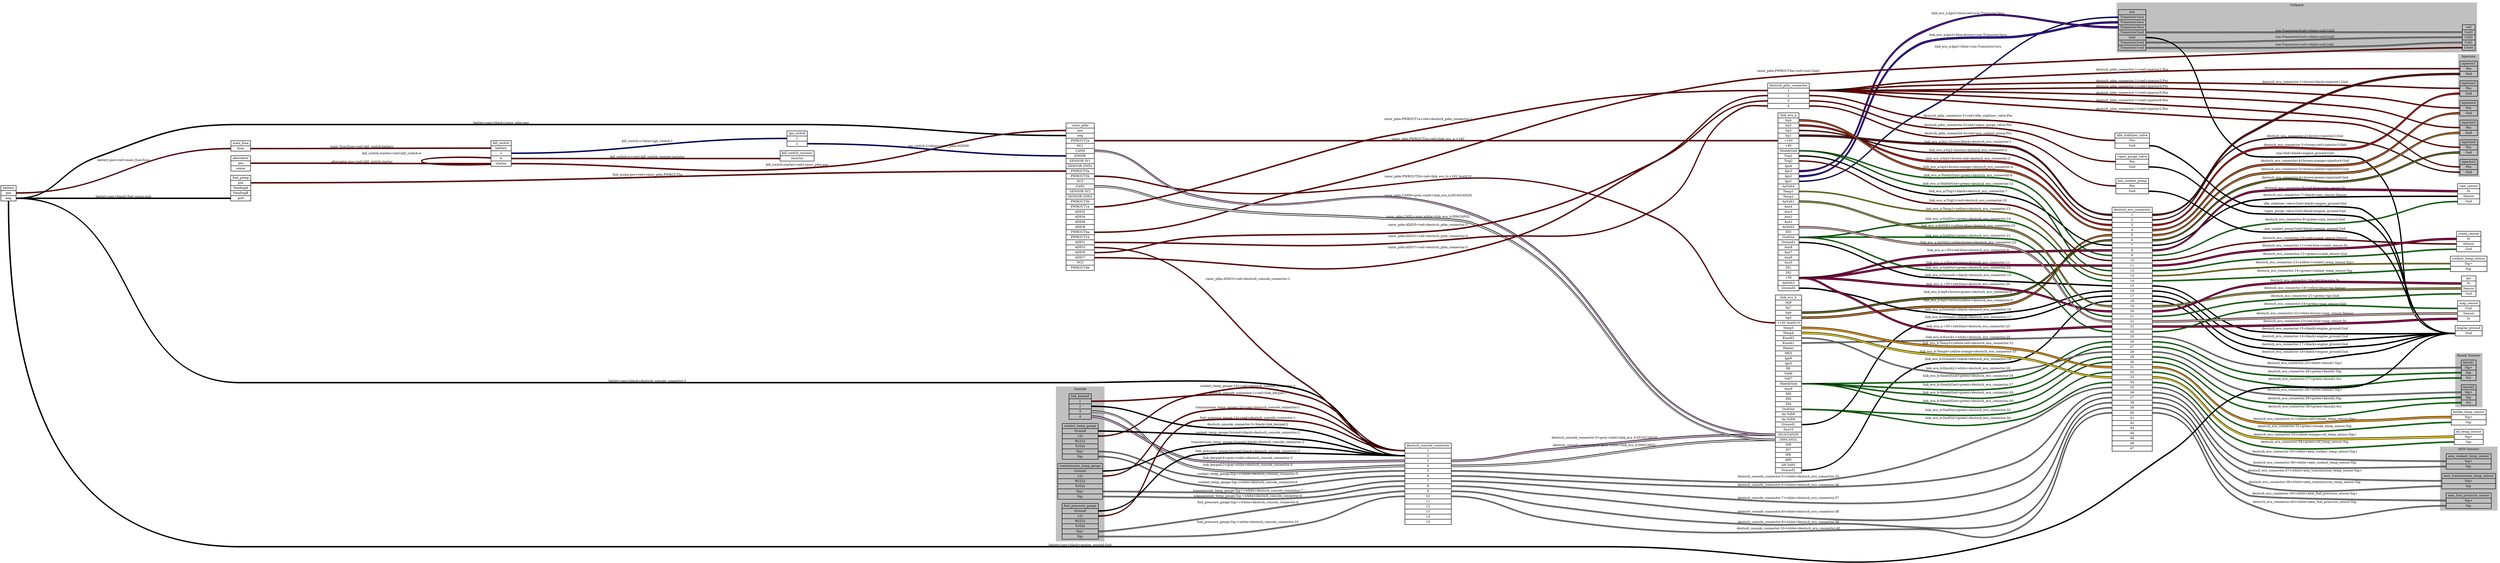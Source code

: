 graph "" {
	graph [bb="0,0,11306,2654.7",
		rankdir=LR,
		ranksep=10
	];
	node [label="\N"];
	subgraph cluster_Coilpack {
		graph [bb="9575.5,2423.7,11206,2646.7",
			color=grey,
			label=Coilpack,
			lheight=0.21,
			lp="10390,2635.2",
			lwidth=0.85,
			style=filled
		];
		icm	[height=2.5694,
			label="icm | <Transistor1ecu> Transistor1ecu | <Transistor2ecu> Transistor2ecu | <Transistor3ecu> Transistor3ecu | <Transistor3coil> Transistor3coil | <\
Gnd> Gnd | <Transistor2coil> Transistor2coil | <Transistor1coil> Transistor1coil ",
			pos="9645.5,2523.7",
			rects="9583.5,2592.7,9707.5,2615.7 9583.5,2569.7,9707.5,2592.7 9583.5,2546.7,9707.5,2569.7 9583.5,2523.7,9707.5,2546.7 9583.5,2500.7,9707.5,\
2523.7 9583.5,2477.7,9707.5,2500.7 9583.5,2454.7,9707.5,2477.7 9583.5,2431.7,9707.5,2454.7",
			shape=record,
			style=bold,
			width=1.7222];
		coil	[height=1.6111,
			label="coil | <Coil3> Coil3 | <Coil2> Coil2 | <Coil1> Coil1 | <Ubatt> Ubatt ",
			pos="11168,2489.7",
			rects="11140,2524.2,11198,2547.2 11140,2501.2,11198,2524.2 11140,2478.2,11198,2501.2 11140,2455.2,11198,2478.2 11140,2432.2,11198,2455.2",
			shape=record,
			style=bold,
			width=0.80556];
		icm:Transistor1coil -- coil:Coil1	[color="black:white:black",
			label="icm:Transistor1coil<white>coil:Coil1",
			labeltooltip="icm:Transistor1coil<white>coil:Coil1",
			lp="10428,2458.2",
			penwidth=2.5,
			pos="9708.5,2442.7 10143,2442.7 10252,2441.2 10687,2450.7 10888,2455.1 10938,2466.7 11138,2466.7"];
		icm:Transistor2coil -- coil:Coil2	[color="black:white:black",
			label="icm:Transistor2coil<white>coil:Coil2",
			labeltooltip="icm:Transistor2coil<white>coil:Coil2",
			lp="10428,2491.2",
			penwidth=2.5,
			pos="9708.5,2465.7 10344,2465.7 10503,2489.7 11138,2489.7"];
		icm:Transistor3coil -- coil:Coil3	[color="black:white:black",
			label="icm:Transistor3coil<white>coil:Coil3",
			labeltooltip="icm:Transistor3coil<white>coil:Coil3",
			lp="10428,2519.2",
			penwidth=2.5,
			pos="9708.5,2511.7 10344,2511.7 10503,2512.7 11138,2512.7"];
	}
	subgraph "cluster_Knock Sensors" {
		graph [bb="11108,1136.7,11230,1379.7",
			color=grey,
			label="Knock Sensors",
			lheight=0.21,
			lp="11169,1368.2",
			lwidth=1.47,
			style=filled
		];
		knock1	[height=1.2917,
			label="knock1 | <Sig+> Sig+ | <Sig-> Sig- | <Scr> Scr ",
			pos="11168,1301.7",
			rects="11135,1324.7,11202,1347.7 11135,1301.7,11202,1324.7 11135,1278.7,11202,1301.7 11135,1255.7,11202,1278.7",
			shape=record,
			style=bold,
			width=0.93056];
		knock2	[height=1.2917,
			label="knock2 | <Sig+> Sig+ | <Sig-> Sig- | <Scr> Scr ",
			pos="11168,1190.7",
			rects="11135,1213.7,11202,1236.7 11135,1190.7,11202,1213.7 11135,1167.7,11202,1190.7 11135,1144.7,11202,1167.7",
			shape=record,
			style=bold,
			width=0.93056];
	}
	subgraph cluster_Console {
		graph [bb="4775,221.7,4994,916.7",
			color=grey,
			label=Console,
			lheight=0.21,
			lp="4884.5,905.2",
			lwidth=0.79,
			style=filled
		];
		link_keypad	[height=1.6111,
			label="link_keypad | <1> 1 | <2> 2 | <3> 3 | <4> 4 ",
			pos="4884.5,827.7",
			rects="4834,862.2,4935,885.2 4834,839.2,4935,862.2 4834,816.2,4935,839.2 4834,793.2,4935,816.2 4834,770.2,4935,793.2",
			shape=record,
			style=bold,
			width=1.4028];
		coolant_temp_gauge	[height=2.25,
			label="coolant_temp_gauge | <Ground> Ground | <12v> 12v | <RS232> RS232 | <5vOut> 5vOut | <Sig+> Sig+ | <Sig-> Sig- ",
			pos="4884.5,670.7",
			rects="4803.5,728.2,4965.5,751.2 4803.5,705.2,4965.5,728.2 4803.5,682.2,4965.5,705.2 4803.5,659.2,4965.5,682.2 4803.5,636.2,4965.5,659.2 \
4803.5,613.2,4965.5,636.2 4803.5,590.2,4965.5,613.2",
			shape=record,
			style=bold,
			width=2.25];
		transmission_temp_gauge	[height=2.25,
			label="transmission_temp_gauge | <Ground> Ground | <12v> 12v | <RS232> RS232 | <5vOut> 5vOut | <Sig+> Sig+ | <Sig-> Sig- ",
			pos="4884.5,490.7",
			rects="4783,548.2,4986,571.2 4783,525.2,4986,548.2 4783,502.2,4986,525.2 4783,479.2,4986,502.2 4783,456.2,4986,479.2 4783,433.2,4986,456.2 \
4783,410.2,4986,433.2",
			shape=record,
			style=bold,
			width=2.8194];
		fuel_pressure_gauge	[height=2.25,
			label="fuel_pressure_gauge | <Ground> Ground | <12v> 12v | <RS232> RS232 | <5vOut> 5vOut | <Sig+> Sig+ | <Sig-> Sig- ",
			pos="4884.5,310.7",
			rects="4802.5,368.2,4966.5,391.2 4802.5,345.2,4966.5,368.2 4802.5,322.2,4966.5,345.2 4802.5,299.2,4966.5,322.2 4802.5,276.2,4966.5,299.2 \
4802.5,253.2,4966.5,276.2 4802.5,230.2,4966.5,253.2",
			shape=record,
			style=bold,
			width=2.2778];
	}
	subgraph "cluster_AEM Sensors" {
		graph [bb="11039,92.695,11298,377.7",
			color=grey,
			label="AEM Sensors",
			lheight=0.21,
			lp="11168,366.2",
			lwidth=1.35,
			style=filled
		];
		aem_coolant_temp_sensor	[height=0.97222,
			label="aem_coolant_temp_sensor | <Sig+> Sig+ | <Sig-> Sig- ",
			pos="11168,135.7",
			rects="11067,147.2,11270,170.2 11067,124.2,11270,147.2 11067,101.2,11270,124.2",
			shape=record,
			style=bold,
			width=2.8194];
		aem_transmission_temp_sensor	[height=0.97222,
			label="aem_transmission_temp_sensor | <Sig+> Sig+ | <Sig-> Sig- ",
			pos="11168,223.7",
			rects="11047,235.2,11290,258.2 11047,212.2,11290,235.2 11047,189.2,11290,212.2",
			shape=record,
			style=bold,
			width=3.375];
		aem_fuel_pressure_sensor	[height=0.97222,
			label="aem_fuel_pressure_sensor | <Sig+> Sig+ | <Sig-> Sig- ",
			pos="11168,311.7",
			rects="11066,323.2,11270,346.2 11066,300.2,11270,323.2 11066,277.2,11270,300.2",
			shape=record,
			style=bold,
			width=2.8333];
	}
	subgraph cluster_Injectors {
		graph [bb="11120,520.7,11216,1069.7",
			color=grey,
			label=Injectors,
			lheight=0.21,
			lp="11168,1058.2",
			lwidth=0.89,
			style=filled
		];
		injector1	[height=0.97222,
			label="injector1 | <Pos> Pos | <Gnd> Gnd ",
			pos="11168,827.7",
			rects="11128,839.2,11208,862.2 11128,816.2,11208,839.2 11128,793.2,11208,816.2",
			shape=record,
			style=bold,
			width=1.1111];
		injector2	[height=0.97222,
			label="injector2 | <Pos> Pos | <Gnd> Gnd ",
			pos="11168,563.7",
			rects="11128,575.2,11208,598.2 11128,552.2,11208,575.2 11128,529.2,11208,552.2",
			shape=record,
			style=bold,
			width=1.1111];
		injector3	[height=0.97222,
			label="injector3 | <Pos> Pos | <Gnd> Gnd ",
			pos="11168,1003.7",
			rects="11128,1015.2,11208,1038.2 11128,992.2,11208,1015.2 11128,969.2,11208,992.2",
			shape=record,
			style=bold,
			width=1.1111];
		injector4	[height=0.97222,
			label="injector4 | <Pos> Pos | <Gnd> Gnd ",
			pos="11168,915.7",
			rects="11128,927.2,11208,950.2 11128,904.2,11208,927.2 11128,881.2,11208,904.2",
			shape=record,
			style=bold,
			width=1.1111];
		injector5	[height=0.97222,
			label="injector5 | <Pos> Pos | <Gnd> Gnd ",
			pos="11168,651.7",
			rects="11128,663.2,11208,686.2 11128,640.2,11208,663.2 11128,617.2,11208,640.2",
			shape=record,
			style=bold,
			width=1.1111];
		injector6	[height=0.97222,
			label="injector6 | <Pos> Pos | <Gnd> Gnd ",
			pos="11168,739.7",
			rects="11128,751.2,11208,774.2 11128,728.2,11208,751.2 11128,705.2,11208,728.2",
			shape=record,
			style=bold,
			width=1.1111];
	}
	engine_ground	[height=0.65278,
		label="engine_ground | <Gnd> Gnd ",
		pos="11168,1804.7",
		rects="11108,1804.7,11230,1827.7 11108,1781.7,11230,1804.7",
		shape=record,
		style=bold,
		width=1.6944];
	icm:Gnd -- engine_ground:Gnd	[color="black:black:black",
		label="icm:Gnd<black>engine_ground:Gnd",
		labeltooltip="icm:Gnd<black>engine_ground:Gnd",
		lp="10428,2012.2",
		penwidth=2.5,
		pos="9708.5,2488.7 9763.2,2488.7 9768.4,2454.3 9809,2417.7 9989.7,2254.5 9949.2,2109.6 10169,2004.7 10221,1979.9 10631,1999 10687,1985.7 \
10887,1938.1 10901,1792.7 11106,1792.7"];
	deutsch_console_connector	[height=5.125,
		label="deutsch_console_connector | <1> 1 | <2> 2 | <3> 3 | <4> 4 | <5> 5 | <6> 6 | <7> 7 | <8> 8 | <9> 9 | <10> 10 | <11> 11 | <12> 12 | <\
13> 13 | <14> 14 | <15> 15 ",
		pos="6459,566.7",
		rects="6354,727.7,6564,750.7 6354,704.7,6564,727.7 6354,681.7,6564,704.7 6354,658.7,6564,681.7 6354,635.7,6564,658.7 6354,612.7,6564,635.7 \
6354,589.7,6564,612.7 6354,566.7,6564,589.7 6354,543.7,6564,566.7 6354,520.7,6564,543.7 6354,497.7,6564,520.7 6354,474.7,6564,497.7 \
6354,451.7,6564,474.7 6354,428.7,6564,451.7 6354,405.7,6564,428.7 6354,382.7,6564,405.7",
		shape=record,
		style=bold,
		width=2.9167];
	link_keypad:4 -- deutsch_console_connector:3	[color="black:grey:violet:grey:black",
		label="link_keypad:4<grey:violet>deutsch_console_connector:3",
		labeltooltip="link_keypad:4<grey:violet>deutsch_console_connector:3",
		lp="5643.5,682.2",
		penwidth=2.5,
		pos="4936.5,781.7 5142.3,781.7 5182.7,699.19 5387,674.7 5813.3,623.59 5923.7,670.7 6353,670.7"];
	link_keypad:3 -- deutsch_console_connector:4	[color="black:grey:white:grey:black",
		label="link_keypad:3<grey:white>deutsch_console_connector:4",
		labeltooltip="link_keypad:3<grey:white>deutsch_console_connector:4",
		lp="5643.5,743.2",
		penwidth=2.5,
		pos="4936.5,804.7 5139.1,804.7 5185.3,754.81 5387,735.7 5614.1,714.17 5672.9,738.13 5900,716.7 6102.8,697.56 6149.3,647.7 6353,647.7"];
	coolant_temp_gauge:"12v" -- deutsch_console_connector:1	[color="black:red:black",
		label="coolant_temp_gauge:12v<red>deutsch_console_connector:1",
		labeltooltip="coolant_temp_gauge:12v<red>deutsch_console_connector:1",
		lp="5643.5,771.2",
		penwidth=2.5,
		pos="4966.5,693.7 5155.3,693.7 5198.6,741.1 5387,754.7 5614.4,771.1 5672.2,764.23 5900,754.7 6101.9,746.24 6151,716.7 6353,716.7"];
	coolant_temp_gauge:Ground -- deutsch_console_connector:2	[color="black:black:black",
		label="coolant_temp_gauge:Ground<black>deutsch_console_connector:2",
		labeltooltip="coolant_temp_gauge:Ground<black>deutsch_console_connector:2",
		lp="5643.5,709.2",
		penwidth=2.5,
		pos="4966.5,716.7 5153.5,716.7 5200,705.8 5387,701.7 5816.2,692.26 5923.7,693.7 6353,693.7"];
	coolant_temp_gauge:"Sig+" -- deutsch_console_connector:5	[color="black:white:black",
		label="coolant_temp_gauge:Sig+<white>deutsch_console_connector:5",
		labeltooltip="coolant_temp_gauge:Sig+<white>deutsch_console_connector:5",
		lp="5643.5,633.2",
		penwidth=2.5,
		pos="4966.5,624.7 5582.7,624.7 5736.8,624.7 6353,624.7"];
	coolant_temp_gauge:"Sig-" -- deutsch_console_connector:6	[color="black:white:black",
		label="coolant_temp_gauge:Sig-<white>deutsch_console_connector:6",
		labeltooltip="coolant_temp_gauge:Sig-<white>deutsch_console_connector:6",
		lp="5643.5,517.2",
		penwidth=2.5,
		pos="4966.5,601.7 5157.8,601.7 5196.8,530.26 5387,509.7 5613.7,485.19 5673.1,486.89 5900,509.7 6104.4,530.24 6147.6,601.7 6353,601.7"];
	transmission_temp_gauge:"12v" -- deutsch_console_connector:1	[color="black:red:black",
		label="transmission_temp_gauge:12v<red>deutsch_console_connector:1",
		labeltooltip="transmission_temp_gauge:12v<red>deutsch_console_connector:1",
		lp="5643.5,595.2",
		penwidth=2.5,
		pos="4987.5,513.7 5166.5,513.7 5208.7,549.34 5387,564.7 5614.4,584.27 5674.7,551.08 5900,587.7 6106.6,621.28 6143.7,716.7 6353,716.7"];
	transmission_temp_gauge:Ground -- deutsch_console_connector:2	[color="black:black:black",
		label="transmission_temp_gauge:Ground<black>deutsch_console_connector:2",
		labeltooltip="transmission_temp_gauge:Ground<black>deutsch_console_connector:2",
		lp="5643.5,553.2",
		penwidth=2.5,
		pos="4987.5,536.7 5190.3,536.7 5699.9,512.82 5900,545.7 6109,580.03 6141.2,693.7 6353,693.7"];
	transmission_temp_gauge:"Sig+" -- deutsch_console_connector:7	[color="black:white:black",
		label="transmission_temp_gauge:Sig+<white>deutsch_console_connector:7",
		labeltooltip="transmission_temp_gauge:Sig+<white>deutsch_console_connector:7",
		lp="5643.5,481.2",
		penwidth=2.5,
		pos="4987.5,444.7 5088.9,444.7 5799.4,460.57 5900,473.7 6104.9,500.44 6146.3,578.7 6353,578.7"];
	transmission_temp_gauge:"Sig-" -- deutsch_console_connector:8	[color="black:white:black",
		label="transmission_temp_gauge:Sig-<white>deutsch_console_connector:8",
		labeltooltip="transmission_temp_gauge:Sig-<white>deutsch_console_connector:8",
		lp="5643.5,367.2",
		penwidth=2.5,
		pos="4987.5,421.7 5167.2,421.7 5207.9,373.51 5387,359.7 5614.3,342.16 5676.7,313.67 5900,359.7 6114.7,403.94 6133.8,554.7 6353,554.7"];
	fuel_pressure_gauge:"12v" -- deutsch_console_connector:1	[color="black:red:black",
		label="fuel_pressure_gauge:12v<red>deutsch_console_connector:1",
		labeltooltip="fuel_pressure_gauge:12v<red>deutsch_console_connector:1",
		lp="5643.5,442.2",
		penwidth=2.5,
		pos="4967.5,333.7 5157.2,333.7 5198.5,391.02 5387,412.7 5500.4,425.73 5791,400.99 5900,434.7 6126.6,504.74 6115.8,716.7 6353,716.7"];
	fuel_pressure_gauge:Ground -- deutsch_console_connector:2	[color="black:black:black",
		label="fuel_pressure_gauge:Ground<black>deutsch_console_connector:2",
		labeltooltip="fuel_pressure_gauge:Ground<black>deutsch_console_connector:2",
		lp="5643.5,401.2",
		penwidth=2.5,
		pos="4967.5,356.7 5154.1,356.7 5200.5,367.24 5387,374.7 5444,376.97 5845.7,376.24 5900,393.7 6129.9,467.59 6111.5,693.7 6353,693.7"];
	fuel_pressure_gauge:"Sig+" -- deutsch_console_connector:9	[color="black:white:black",
		label="fuel_pressure_gauge:Sig+<white>deutsch_console_connector:9",
		labeltooltip="fuel_pressure_gauge:Sig+<white>deutsch_console_connector:9",
		lp="5643.5,324.2",
		penwidth=2.5,
		pos="4967.5,264.7 5071.3,264.7 5799.4,291.08 5900,316.7 6116,371.71 6130.1,531.7 6353,531.7"];
	fuel_pressure_gauge:"Sig-" -- deutsch_console_connector:10	[color="black:white:black",
		label="fuel_pressure_gauge:Sig-<white>deutsch_console_connector:10",
		labeltooltip="fuel_pressure_gauge:Sig-<white>deutsch_console_connector:10",
		lp="5643.5,269.2",
		penwidth=2.5,
		pos="4967.5,241.7 5382,241.7 5499.4,155 5900,261.7 6121.6,320.72 6123.7,508.7 6353,508.7"];
	deutsch_console_connector:1 -- link_keypad:1	[color="black:red:black",
		label="deutsch_console_connector:1<red>link_keypad:1",
		labeltooltip="deutsch_console_connector:1<red>link_keypad:1",
		lp="5643.5,871.2",
		penwidth=2.5,
		pos="6353,716.7 6145.1,716.7 6106,805.67 5900,833.7 5475.6,891.42 5364.8,850.7 4936.5,850.7"];
	deutsch_console_connector:2 -- link_keypad:2	[color="black:black:black",
		label="deutsch_console_connector:2<black>link_keypad:2",
		labeltooltip="deutsch_console_connector:2<black>link_keypad:2",
		lp="5643.5,818.2",
		penwidth=2.5,
		pos="6353,693.7 6147.8,693.7 6103.7,758.06 5900,782.7 5793.6,795.56 5043.7,827.7 4936.5,827.7"];
	link_ecu_b	[height=11.194,
		label="link_ecu_b | <Inj8> Inj8 | <Inj7> Inj7 | <Inj6> Inj6 | <Inj5> Inj5 | <+14V Aux9/10> +14V Aux9/10 | <Temp3> Temp3 | <Temp4> Temp4 | <\
Knock2> Knock2 | <Knock1> Knock1 | <Heater> Heater | <MES> MES | <Ign6> Ign6 | <Ign5> Ign5 | <RE> RE | <Volt6> Volt6 | <Volt7> Volt7 | <\
Shield/Gnd> Shield/Gnd | <Aux9> Aux9 | <DI6> DI6 | <DI5> DI5 | <DI4> DI4 | <GndOut> GndOut | <An Volt8> An Volt8 | <An Volt9> An \
Volt9 | <Ground1> Ground1 | <Aux10> Aux10 | <DI10/CAN2H> DI10/CAN2H | <DI9/CAN2L> DI9/CAN2L | <DI8> DI8 | <DI7> DI7 | <IPE> IPE | <\
APE> APE | <AN Volt5> AN Volt5 | <Ground2> Ground2 ",
		pos="8090,1143.7",
		rects="8030.5,1523.2,8149.5,1546.2 8030.5,1500.2,8149.5,1523.2 8030.5,1477.2,8149.5,1500.2 8030.5,1454.2,8149.5,1477.2 8030.5,1431.2,8149.5,\
1454.2 8030.5,1408.2,8149.5,1431.2 8030.5,1385.2,8149.5,1408.2 8030.5,1362.2,8149.5,1385.2 8030.5,1339.2,8149.5,1362.2 8030.5,1316.2,\
8149.5,1339.2 8030.5,1293.2,8149.5,1316.2 8030.5,1270.2,8149.5,1293.2 8030.5,1247.2,8149.5,1270.2 8030.5,1224.2,8149.5,1247.2 8030.5,\
1201.2,8149.5,1224.2 8030.5,1178.2,8149.5,1201.2 8030.5,1155.2,8149.5,1178.2 8030.5,1132.2,8149.5,1155.2 8030.5,1109.2,8149.5,1132.2 \
8030.5,1086.2,8149.5,1109.2 8030.5,1063.2,8149.5,1086.2 8030.5,1040.2,8149.5,1063.2 8030.5,1017.2,8149.5,1040.2 8030.5,994.2,8149.5,\
1017.2 8030.5,971.2,8149.5,994.2 8030.5,948.2,8149.5,971.2 8030.5,925.2,8149.5,948.2 8030.5,902.2,8149.5,925.2 8030.5,879.2,8149.5,\
902.2 8030.5,856.2,8149.5,879.2 8030.5,833.2,8149.5,856.2 8030.5,810.2,8149.5,833.2 8030.5,787.2,8149.5,810.2 8030.5,764.2,8149.5,\
787.2 8030.5,741.2,8149.5,764.2",
		shape=record,
		style=bold,
		width=1.6528];
	deutsch_console_connector:3 -- link_ecu_b:"DI10/CAN2H"	[color="black:grey:violet:grey:black",
		label="deutsch_console_connector:3<grey:violet>link_ecu_b:DI10/CAN2H",
		labeltooltip="deutsch_console_connector:3<grey:violet>link_ecu_b:DI10/CAN2H",
		lp="7257,910.2",
		penwidth=2.5,
		pos="6565,670.7 6778.1,670.7 6809.6,783.43 7018,827.7 7459.1,921.37 7578,913.7 8029,913.7"];
	deutsch_console_connector:4 -- link_ecu_b:"DI9/CAN2L"	[color="black:grey:white:grey:black",
		label="deutsch_console_connector:4<grey:white>link_ecu_b:DI9/CAN2L",
		labeltooltip="deutsch_console_connector:4<grey:white>link_ecu_b:DI9/CAN2L",
		lp="7257,805.2",
		penwidth=2.5,
		pos="6565,647.7 6585.6,647.7 8008.4,890.7 8029,890.7"];
	deutsch_ecu_connector	[height=15.347,
		label="deutsch_ecu_connector | <1> 1 | <2> 2 | <3> 3 | <4> 4 | <5> 5 | <6> 6 | <7> 7 | <8> 8 | <9> 9 | <10> 10 | <11> 11 | <12> 12 | <13> \
13 | <14> 14 | <15> 15 | <16> 16 | <17> 17 | <18> 18 | <19> 19 | <20> 20 | <21> 21 | <22> 22 | <23> 23 | <24> 24 | <25> 25 | <26> \
26 | <27> 27 | <28> 28 | <29> 29 | <30> 30 | <31> 31 | <32> 32 | <33> 33 | <34> 34 | <35> 35 | <36> 36 | <37> 37 | <38> 38 | <39> \
39 | <40> 40 | <41> 41 | <42> 42 | <43> 43 | <44> 44 | <45> 45 | <46> 46 | <47> 47 ",
		pos="9645.5,1433.7",
		rects="9554.5,1962.7,9736.5,1985.7 9554.5,1939.7,9736.5,1962.7 9554.5,1916.7,9736.5,1939.7 9554.5,1893.7,9736.5,1916.7 9554.5,1870.7,9736.5,\
1893.7 9554.5,1847.7,9736.5,1870.7 9554.5,1824.7,9736.5,1847.7 9554.5,1801.7,9736.5,1824.7 9554.5,1778.7,9736.5,1801.7 9554.5,1755.7,\
9736.5,1778.7 9554.5,1732.7,9736.5,1755.7 9554.5,1709.7,9736.5,1732.7 9554.5,1686.7,9736.5,1709.7 9554.5,1663.7,9736.5,1686.7 9554.5,\
1640.7,9736.5,1663.7 9554.5,1617.7,9736.5,1640.7 9554.5,1594.7,9736.5,1617.7 9554.5,1571.7,9736.5,1594.7 9554.5,1548.7,9736.5,1571.7 \
9554.5,1525.7,9736.5,1548.7 9554.5,1502.7,9736.5,1525.7 9554.5,1479.7,9736.5,1502.7 9554.5,1456.7,9736.5,1479.7 9554.5,1433.7,9736.5,\
1456.7 9554.5,1410.7,9736.5,1433.7 9554.5,1387.7,9736.5,1410.7 9554.5,1364.7,9736.5,1387.7 9554.5,1341.7,9736.5,1364.7 9554.5,1318.7,\
9736.5,1341.7 9554.5,1295.7,9736.5,1318.7 9554.5,1272.7,9736.5,1295.7 9554.5,1249.7,9736.5,1272.7 9554.5,1226.7,9736.5,1249.7 9554.5,\
1203.7,9736.5,1226.7 9554.5,1180.7,9736.5,1203.7 9554.5,1157.7,9736.5,1180.7 9554.5,1134.7,9736.5,1157.7 9554.5,1111.7,9736.5,1134.7 \
9554.5,1088.7,9736.5,1111.7 9554.5,1065.7,9736.5,1088.7 9554.5,1042.7,9736.5,1065.7 9554.5,1019.7,9736.5,1042.7 9554.5,996.7,9736.5,\
1019.7 9554.5,973.7,9736.5,996.7 9554.5,950.7,9736.5,973.7 9554.5,927.7,9736.5,950.7 9554.5,904.7,9736.5,927.7 9554.5,881.7,9736.5,\
904.7",
		shape=record,
		style=bold,
		width=2.5278];
	deutsch_console_connector:5 -- deutsch_ecu_connector:35	[color="black:white:black",
		label="deutsch_console_connector:5<white>deutsch_ecu_connector:35",
		labeltooltip="deutsch_console_connector:5<white>deutsch_ecu_connector:35",
		lp="8090,724.2",
		penwidth=2.5,
		pos="6565,624.7 6767.4,624.7 6816.1,656.9 7018,670.7 7307.7,690.49 8037.9,666.76 8324,716.7 8690.9,780.75 8774.5,838.56 9122,972.7 9318.5,\
1048.5 9342.9,1168.7 9553.5,1168.7"];
	deutsch_console_connector:6 -- deutsch_ecu_connector:36	[color="black:white:black",
		label="deutsch_console_connector:6<white>deutsch_ecu_connector:36",
		labeltooltip="deutsch_console_connector:6<white>deutsch_ecu_connector:36",
		lp="8090,663.2",
		penwidth=2.5,
		pos="6565,601.7 6766.5,601.7 6816.6,612.15 7018,619.7 7486.9,637.27 8693.8,606.84 9122,798.7 9346.6,899.32 9307.4,1145.7 9553.5,1145.7"];
	deutsch_console_connector:7 -- deutsch_ecu_connector:37	[color="black:white:black",
		label="deutsch_console_connector:7<white>deutsch_ecu_connector:37",
		labeltooltip="deutsch_console_connector:7<white>deutsch_ecu_connector:37",
		lp="8090,610.2",
		penwidth=2.5,
		pos="6565,578.7 6849.4,578.7 8864.5,568.94 9122,689.7 9368,805.06 9281.8,1122.7 9553.5,1122.7"];
	deutsch_console_connector:8 -- deutsch_ecu_connector:38	[color="black:white:black",
		label="deutsch_console_connector:8<white>deutsch_ecu_connector:38",
		labeltooltip="deutsch_console_connector:8<white>deutsch_ecu_connector:38",
		lp="8090,579.2",
		penwidth=2.5,
		pos="6565,554.7 7346.8,554.7 7542.7,543.46 8324,571.7 8501.6,578.11 8962,544.49 9122,621.7 9379.8,746.06 9267.3,1099.7 9553.5,1099.7"];
	deutsch_console_connector:9 -- deutsch_ecu_connector:39	[color="black:white:black",
		label="deutsch_console_connector:9<white>deutsch_ecu_connector:39",
		labeltooltip="deutsch_console_connector:9<white>deutsch_ecu_connector:39",
		lp="8090,547.2",
		penwidth=2.5,
		pos="6565,531.7 7346.8,531.7 7542.4,523.23 8324,539.7 8368.4,540.63 9082.1,550.33 9122,569.7 9388.2,698.83 9257.6,1076.7 9553.5,1076.7"];
	deutsch_console_connector:10 -- deutsch_ecu_connector:40	[color="black:white:black",
		label="deutsch_console_connector:10<white>deutsch_ecu_connector:40",
		labeltooltip="deutsch_console_connector:10<white>deutsch_ecu_connector:40",
		lp="8090,521.2",
		penwidth=2.5,
		pos="6565,508.7 7346.8,508.7 7542.4,497.41 8324,513.7 8368.4,514.62 9082.1,525.27 9122,544.7 9388.6,674.55 9256.9,1053.7 9553.5,1053.7"];
	battery	[height=0.97222,
		label="battery | <pos> pos | <neg> neg ",
		pos="34.5,1326.7",
		rects="0,1338.2,69,1361.2 0,1315.2,69,1338.2 0,1292.2,69,1315.2",
		shape=record,
		style=bold,
		width=0.95833];
	battery:neg -- engine_ground:Gnd	[color="black:black:black",
		label="battery:neg<black>engine_ground:Gnd",
		labeltooltip="battery:neg<black>engine_ground:Gnd",
		lp="4884.5,2457.2",
		penwidth=2.5,
		pos="69,1303.7 749.53,1303.7 403.97,2449.7 1084.5,2449.7 1084.5,2449.7 1084.5,2449.7 7258,2449.7 7732,2449.7 7850.6,2440.5 8324,2417.7 \
8679,2400.6 8774,2437.2 9122,2364.7 9606,2263.8 9684.4,2086.6 10169,1988.7 10395,1943 10462,2010.4 10687,1960.7 10883,1917.4 10906,\
1792.7 11106,1792.7"];
	battery:neg -- deutsch_console_connector:2	[color="black:black:black",
		label="battery:neg<black>deutsch_console_connector:2",
		labeltooltip="battery:neg<black>deutsch_console_connector:2",
		lp="2926,1255.2",
		penwidth=2.5,
		pos="69,1303.7 1100.6,1303.7 1361.2,1356 2390,1279.7 3442.4,1201.6 3695.1,1086.8 4742,953.7 4868.5,937.61 4900.8,938.86 5027,920.7 5187.7,\
897.57 5225.7,877.08 5387,858.7 5613.9,832.83 5675.1,869.24 5900,829.7 6107,793.29 6142.8,693.7 6353,693.7"];
	main_fuse	[height=0.65278,
		label="main_fuse | <fuse> fuse ",
		pos="1085.5,2501.7",
		rects="1041,2501.7,1130,2524.7 1041,2478.7,1130,2501.7",
		shape=record,
		style=bold,
		width=1.2361];
	battery:pos -- main_fuse:fuse	[color="black:red:black",
		label="battery:pos<red>main_fuse:fuse",
		labeltooltip="battery:pos<red>main_fuse:fuse",
		lp="554.5,2551.2",
		penwidth=2.5,
		pos="69,1326.7 599.06,1326.7 8.1042,2141.5 429,2463.7 644.83,2628.9 768.2,2489.7 1040,2489.7"];
	razor_pdm	[height=9.2778,
		label="razor_pdm | <pos> pos | <neg> neg | <PWROUT2a> PWROUT2a | <NC1> NC1 | <CANH> CANH | <IGNSW> IGNSW | <SENSOR 5V1> SENSOR 5V1 | <SENSOR \
GND1> SENSOR GND1 | <PWROUT3a> PWROUT3a | <PWROUT2b> PWROUT2b | <NC2> NC2 | <CANL> CANL | <SENSOR 5V2> SENSOR 5V2 | <SENSOR GND2> \
SENSOR GND2 | <PWROUT3b> PWROUT3b | <PWROUT1a> PWROUT1a | <ADIO2> ADIO2 | <ADIO4> ADIO4 | <ADIO6> ADIO6 | <ADIO8> ADIO8 | <PWROUT4a> \
PWROUT4a | <PWROUT1b> PWROUT1b | <ADIO1> ADIO1 | <ADIO3> ADIO3 | <ADIO5> ADIO5 | <ADIO7> ADIO7 | <NC3> NC3 | <PWROUT4b> PWROUT4b ",
		pos="4884.5,1296.7",
		rects="4820.5,1607.2,4948.5,1630.2 4820.5,1584.2,4948.5,1607.2 4820.5,1561.2,4948.5,1584.2 4820.5,1538.2,4948.5,1561.2 4820.5,1515.2,4948.5,\
1538.2 4820.5,1492.2,4948.5,1515.2 4820.5,1469.2,4948.5,1492.2 4820.5,1446.2,4948.5,1469.2 4820.5,1423.2,4948.5,1446.2 4820.5,1400.2,\
4948.5,1423.2 4820.5,1377.2,4948.5,1400.2 4820.5,1354.2,4948.5,1377.2 4820.5,1331.2,4948.5,1354.2 4820.5,1308.2,4948.5,1331.2 4820.5,\
1285.2,4948.5,1308.2 4820.5,1262.2,4948.5,1285.2 4820.5,1239.2,4948.5,1262.2 4820.5,1216.2,4948.5,1239.2 4820.5,1193.2,4948.5,1216.2 \
4820.5,1170.2,4948.5,1193.2 4820.5,1147.2,4948.5,1170.2 4820.5,1124.2,4948.5,1147.2 4820.5,1101.2,4948.5,1124.2 4820.5,1078.2,4948.5,\
1101.2 4820.5,1055.2,4948.5,1078.2 4820.5,1032.2,4948.5,1055.2 4820.5,1009.2,4948.5,1032.2 4820.5,986.2,4948.5,1009.2 4820.5,963.2,\
4948.5,986.2",
		shape=record,
		style=bold,
		width=1.7778];
	battery:neg -- razor_pdm:neg	[color="black:black:black",
		label="battery:neg<black>razor_pdm:neg",
		labeltooltip="battery:neg<black>razor_pdm:neg",
		lp="2264,1268.2",
		penwidth=2.5,
		pos="69,1303.7 181.93,1303.7 971.57,1260.7 1084.5,1260.7 1084.5,1260.7 1084.5,1260.7 3604.5,1260.7 4162,1260.7 4262,1572.7 4819.5,1572.7"];
	fuel_pump	[height=1.6111,
		label="fuel_pump | <pos> pos | <SendingA> SendingA | <SendingB> SendingB | <gnd> gnd ",
		pos="1085.5,1172.7",
		rects="1040,1207.2,1131,1230.2 1040,1184.2,1131,1207.2 1040,1161.2,1131,1184.2 1040,1138.2,1131,1161.2 1040,1115.2,1131,1138.2",
		shape=record,
		style=bold,
		width=1.2639];
	battery:neg -- fuel_pump:gnd	[color="black:black:black",
		label="battery:neg<black>fuel_pump:gnd",
		labeltooltip="battery:neg<black>fuel_pump:gnd",
		lp="554.5,1239.2",
		penwidth=2.5,
		pos="69,1303.7 232.17,1303.7 268.58,1261.5 429,1231.7 699.9,1181.3 764.46,1126.7 1040,1126.7"];
	kill_switch	[height=1.6111,
		label="kill_switch | <battery> battery | <z> z | <w> w | <starter> starter ",
		pos="2264,1683.7",
		rects="2218,1718.2,2310,1741.2 2218,1695.2,2310,1718.2 2218,1672.2,2310,1695.2 2218,1649.2,2310,1672.2 2218,1626.2,2310,1649.2",
		shape=record,
		style=bold,
		width=1.2778];
	main_fuse:fuse -- kill_switch:battery	[color="black:red:black",
		label="main_fuse:fuse<red>kill_switch:battery",
		labeltooltip="main_fuse:fuse<red>kill_switch:battery",
		lp="1634.5,2347.2",
		penwidth=2.5,
		pos="1131,2489.7 1726,2489.7 1622,1706.7 2217,1706.7"];
	razor_pdm:PWROUT4a -- coil:Ubatt	[color="black:red:black",
		label="razor_pdm:PWROUT4a<red>coil:Ubatt",
		labeltooltip="razor_pdm:PWROUT4a<red>coil:Ubatt",
		lp="8090,2406.2",
		penwidth=2.5,
		pos="4949.5,1135.7 5151.5,1135.7 5188,1224.1 5387,1258.7 5944.9,1355.6 6134.4,1132.1 6658,1347.7 7307.9,1615.2 7199.5,2128.8 7856,2379.7 \
7921.7,2404.8 9051.7,2402.3 9122,2403.7 9570.1,2412.4 10690,2443.7 11138,2443.7"];
	razor_pdm:ADIO3 -- deutsch_console_connector:1	[color="black:red:black",
		label="razor_pdm:ADIO3<red>deutsch_console_connector:1",
		labeltooltip="razor_pdm:ADIO3<red>deutsch_console_connector:1",
		lp="5643.5,949.2",
		penwidth=2.5,
		pos="4949.5,1066.7 5151.7,1066.7 5188.7,981.16 5387,941.7 5612.1,896.91 5676.7,935.66 5900,882.7 6108.6,833.21 6138.6,716.7 6353,716.7"];
	link_ecu_a	[height=11.194,
		label="link_ecu_a | <Inj4> Inj4 | <Inj3> Inj3 | <Inj2> Inj2 | <Inj1> Inj1 | <+14V> +14V | <+8V> +8V | <Shield/Gnd> Shield/Gnd | <Trig1> \
Trig1 | <Trig2> Trig2 | <Ign4> Ign4 | <Ign3> Ign3 | <Ign2> Ign2 | <Ign1> Ign1 | <AnVolt4> AnVolt4 | <Temp1> Temp1 | <Temp2> Temp2 | <\
AnVolt1> AnVolt1 | <Aux4> Aux4 | <Aux3> Aux3 | <Aux2> Aux2 | <Aux1> Aux1 | <AnVolt2> AnVolt2 | <DI3> DI3 | <GndOut> GndOut | <Ground1> \
Ground1 | <Aux8> Aux8 | <Aux7> Aux7 | <Aux6> Aux6 | <Aux5> Aux5 | <DI1> DI1 | <DI2> DI2 | <+5V> +5V | <AnVolt3> AnVolt3 | <Ground2> \
Ground2 ",
		pos="8090,1967.7",
		rects="8042.5,2347.2,8137.5,2370.2 8042.5,2324.2,8137.5,2347.2 8042.5,2301.2,8137.5,2324.2 8042.5,2278.2,8137.5,2301.2 8042.5,2255.2,8137.5,\
2278.2 8042.5,2232.2,8137.5,2255.2 8042.5,2209.2,8137.5,2232.2 8042.5,2186.2,8137.5,2209.2 8042.5,2163.2,8137.5,2186.2 8042.5,2140.2,\
8137.5,2163.2 8042.5,2117.2,8137.5,2140.2 8042.5,2094.2,8137.5,2117.2 8042.5,2071.2,8137.5,2094.2 8042.5,2048.2,8137.5,2071.2 8042.5,\
2025.2,8137.5,2048.2 8042.5,2002.2,8137.5,2025.2 8042.5,1979.2,8137.5,2002.2 8042.5,1956.2,8137.5,1979.2 8042.5,1933.2,8137.5,1956.2 \
8042.5,1910.2,8137.5,1933.2 8042.5,1887.2,8137.5,1910.2 8042.5,1864.2,8137.5,1887.2 8042.5,1841.2,8137.5,1864.2 8042.5,1818.2,8137.5,\
1841.2 8042.5,1795.2,8137.5,1818.2 8042.5,1772.2,8137.5,1795.2 8042.5,1749.2,8137.5,1772.2 8042.5,1726.2,8137.5,1749.2 8042.5,1703.2,\
8137.5,1726.2 8042.5,1680.2,8137.5,1703.2 8042.5,1657.2,8137.5,1680.2 8042.5,1634.2,8137.5,1657.2 8042.5,1611.2,8137.5,1634.2 8042.5,\
1588.2,8137.5,1611.2 8042.5,1565.2,8137.5,1588.2",
		shape=record,
		style=bold,
		width=1.3194];
	razor_pdm:PWROUT2a -- link_ecu_a:"+14V"	[color="black:red:black",
		label="razor_pdm:PWROUT2a<red>link_ecu_a:+14V",
		labeltooltip="razor_pdm:PWROUT2a<red>link_ecu_a:+14V",
		lp="6459,1961.2",
		penwidth=2.5,
		pos="4949.5,1549.7 6357.7,1549.7 6632.8,2243.7 8041,2243.7"];
	razor_pdm:PWROUT2b -- link_ecu_b:"+14V Aux9/10"	[color="black:red:black",
		label="razor_pdm:PWROUT2b<red>link_ecu_b:+14V Aux9/10",
		labeltooltip="razor_pdm:PWROUT2b<red>link_ecu_b:+14V Aux9/10",
		lp="6459,1414.2",
		penwidth=2.5,
		pos="4949.5,1388.7 6318.2,1388.7 6660.3,1419.7 8029,1419.7"];
	razor_pdm:CANH -- link_ecu_b:"DI10/CAN2H"	[color="black:grey:violet:grey:black",
		label="razor_pdm:CANH<grey:violet>link_ecu_b:DI10/CAN2H",
		labeltooltip="razor_pdm:CANH<grey:violet>link_ecu_b:DI10/CAN2H",
		lp="6459,1601.2",
		penwidth=2.5,
		pos="4949.5,1503.7 6083.2,1503.7 6446.5,1784.4 7496,1355.7 7780.9,1239.3 7721.3,913.7 8029,913.7"];
	razor_pdm:CANL -- link_ecu_b:"DI9/CAN2L"	[color="black:grey:white:grey:black",
		label="razor_pdm:CANL<grey:white>link_ecu_b:DI9/CAN2L",
		labeltooltip="razor_pdm:CANL<grey:white>link_ecu_b:DI9/CAN2L",
		lp="6459,1383.2",
		penwidth=2.5,
		pos="4949.5,1342.7 6083.7,1342.7 6405.4,1487.2 7496,1175.7 7754.3,1101.9 7760.4,890.7 8029,890.7"];
	deutsch_pdm_connector	[height=1.6111,
		label="deutsch_pdm_connector | <1> 1 | <2> 2 | <3> 3 | <4> 4 ",
		pos="8090,358.7",
		rects="7996,393.2,8184,416.2 7996,370.2,8184,393.2 7996,347.2,8184,370.2 7996,324.2,8184,347.2 7996,301.2,8184,324.2",
		shape=record,
		style=bold,
		width=2.6111];
	razor_pdm:PWROUT1a -- deutsch_pdm_connector:1	[color="black:red:black",
		label="razor_pdm:PWROUT1a<red>deutsch_pdm_connector:1",
		labeltooltip="razor_pdm:PWROUT1a<red>deutsch_pdm_connector:1",
		lp="6459,1228.2",
		penwidth=2.5,
		pos="4949.5,1250.7 5518.5,1250.7 7001.3,1265.8 7496,984.7 7798.5,812.85 7647.1,381.7 7995,381.7"];
	razor_pdm:ADIO7 -- deutsch_pdm_connector:2	[color="black:red:black",
		label="razor_pdm:ADIO7<red>deutsch_pdm_connector:2",
		labeltooltip="razor_pdm:ADIO7<red>deutsch_pdm_connector:2",
		lp="6459,988.2",
		penwidth=2.5,
		pos="4949.5,1020.7 5020.3,1020.7 7432.3,952.48 7496,921.7 7797.1,776.28 7660.6,358.7 7995,358.7"];
	razor_pdm:ADIO5 -- deutsch_pdm_connector:3	[color="black:red:black",
		label="razor_pdm:ADIO5<red>deutsch_pdm_connector:3",
		labeltooltip="razor_pdm:ADIO5<red>deutsch_pdm_connector:3",
		lp="6459,919.2",
		penwidth=2.5,
		pos="4949.5,1043.7 5151.4,1043.7 5187.7,954.02 5387,921.7 5850.2,846.54 7065.3,1003 7496,816.7 7778.7,694.36 7687,335.7 7995,335.7"];
	razor_pdm:ADIO1 -- deutsch_pdm_connector:4	[color="black:red:black",
		label="razor_pdm:ADIO1<red>deutsch_pdm_connector:4",
		labeltooltip="razor_pdm:ADIO1<red>deutsch_pdm_connector:4",
		lp="6459,1121.2",
		penwidth=2.5,
		pos="4949.5,1089.7 5709.9,1089.7 5945.1,1264.1 6658,999.7 6847.5,929.41 6843.3,823.37 7018,721.7 7424.9,484.94 7524.3,312.7 7995,312.7"];
	fuel_pump:pos -- razor_pdm:PWROUT3a	[color="black:red:black",
		label="fuel_pump:pos<red>razor_pdm:PWROUT3a",
		labeltooltip="fuel_pump:pos<red>razor_pdm:PWROUT3a",
		lp="2926,1120.2",
		penwidth=2.5,
		pos="1131,1195.7 2576.1,1195.7 2966,958.17 4382,1246.7 4585.6,1288.2 4611.7,1411.7 4819.5,1411.7"];
	kill_switch:starter -- razor_pdm:pos	[color="black:red:black",
		label="kill_switch:starter<red>razor_pdm:pos",
		labeltooltip="kill_switch:starter<red>razor_pdm:pos",
		lp="3603.5,1613.2",
		penwidth=2.5,
		pos="2311,1637.7 2822.8,1637.7 2950.3,1614.7 3462,1605.7 4065.3,1595.1 4216.2,1595.7 4819.5,1595.7"];
	kill_switch:starter -- kill_switch:w	[color="black:red:black",
		label="kill_switch:starter<red>kill_switch:w",
		labeltooltip="kill_switch:starter<red>kill_switch:w",
		lp="1769.5,1683.7",
		penwidth=2.5,
		pos="2217.9,1634.9 2091.5,1629 1904,1631.1 1904,1649.2 1904,1667.3 2091.5,1669.4 2217.9,1663.5"];
	kill_switch_resistor	[height=0.65278,
		label="kill_switch_resistor | <resistor> resistor ",
		pos="3603.5,1652.7",
		rects="3526.5,1652.7,3680.5,1675.7 3526.5,1629.7,3680.5,1652.7",
		shape=record,
		style=bold,
		width=2.1389];
	kill_switch:w -- kill_switch_resistor:resistor	[color="black:red:black",
		label="kill_switch:w<red>kill_switch_resistor:resistor",
		labeltooltip="kill_switch:w<red>kill_switch_resistor:resistor",
		lp="2926,1662.2",
		penwidth=2.5,
		pos="2311,1660.7 2850.9,1660.7 2985.6,1640.7 3525.5,1640.7"];
	ign_switch	[height=0.97222,
		label="ign_switch | <1> 1 | <2> 2 ",
		pos="3603.5,1729.7",
		rects="3557.5,1741.2,3649.5,1764.2 3557.5,1718.2,3649.5,1741.2 3557.5,1695.2,3649.5,1718.2",
		shape=record,
		style=bold,
		width=1.2778];
	kill_switch:z -- ign_switch:1	[color="black:blue:black",
		label="kill_switch:z<blue>ign_switch:1",
		labeltooltip="kill_switch:z<blue>ign_switch:1",
		lp="2926,1723.2",
		penwidth=2.5,
		pos="2311,1683.7 2864.9,1683.7 3002.6,1729.7 3556.5,1729.7"];
	link_ecu_a:Ign1 -- icm:Transistor1ecu	[color="black:blue:black",
		label="link_ecu_a:Ign1<blue>icm:Transistor1ecu",
		labeltooltip="link_ecu_a:Ign1<blue>icm:Transistor1ecu",
		lp="8903,2002.2",
		penwidth=2.5,
		pos="8139,2059.7 8382.9,2059.7 8440.5,2009.2 8684,1994.7 8732.6,1991.8 9078.2,1973.4 9122,1994.7 9420.2,2139.8 9250.9,2581.7 9582.5,2581.7"];
	link_ecu_a:Ign2 -- icm:Transistor2ecu	[color="black:blue:brown:blue:black",
		label="link_ecu_a:Ign2<blue:brown>icm:Transistor2ecu",
		labeltooltip="link_ecu_a:Ign2<blue:brown>icm:Transistor2ecu",
		lp="8903,2154.2",
		penwidth=2.5,
		pos="8139,2082.7 8382,2082.7 8441.4,2112.4 8684,2127.7 8732.6,2130.8 9076.9,2128.3 9122,2146.7 9376.4,2250.2 9307.9,2558.7 9582.5,2558.7"];
	link_ecu_a:Ign3 -- icm:Transistor3ecu	[color="black:blue:red:blue:black",
		label="link_ecu_a:Ign3<blue:red>icm:Transistor3ecu",
		labeltooltip="link_ecu_a:Ign3<blue:red>icm:Transistor3ecu",
		lp="8903,2501.2",
		penwidth=2.5,
		pos="8139,2105.7 8407.2,2105.7 8429.1,2281.4 8684,2364.7 9070.4,2491 9176,2535.7 9582.5,2535.7"];
	link_ecu_a:Inj1 -- deutsch_ecu_connector:1	[color="black:brown:black:brown:black",
		label="link_ecu_a:Inj1<brown:black>deutsch_ecu_connector:1",
		labeltooltip="link_ecu_a:Inj1<brown:black>deutsch_ecu_connector:1",
		lp="8903,2266.2",
		penwidth=2.5,
		pos="8139,2266.7 8193.6,2266.7 9070,2258.3 9122,2241.7 9342.2,2171.5 9322.4,1951.7 9553.5,1951.7"];
	link_ecu_a:Inj2 -- deutsch_ecu_connector:2	[color="black:brown:black",
		label="link_ecu_a:Inj2<brown>deutsch_ecu_connector:2",
		labeltooltip="link_ecu_a:Inj2<brown>deutsch_ecu_connector:2",
		lp="8903,2353.2",
		penwidth=2.5,
		pos="8139,2289.7 8357.5,2289.7 8918,2396.1 9122,2317.7 9363,2225.1 9295.3,1928.7 9553.5,1928.7"];
	link_ecu_a:Inj3 -- deutsch_ecu_connector:3	[color="black:brown:red:brown:black",
		label="link_ecu_a:Inj3<brown:red>deutsch_ecu_connector:3",
		labeltooltip="link_ecu_a:Inj3<brown:red>deutsch_ecu_connector:3",
		lp="8903,2230.2",
		penwidth=2.5,
		pos="8139,2312.7 8384.5,2312.7 8439.8,2248.1 8684,2222.7 8780.9,2212.6 9029.6,2234.7 9122,2203.7 9342.9,2129.5 9320.4,1905.7 9553.5,1905.7"];
	link_ecu_a:Inj4 -- deutsch_ecu_connector:4	[color="black:brown:orange:brown:black",
		label="link_ecu_a:Inj4<brown:orange>deutsch_ecu_connector:4",
		labeltooltip="link_ecu_a:Inj4<brown:orange>deutsch_ecu_connector:4",
		lp="8903,2306.2",
		penwidth=2.5,
		pos="8139,2335.7 8381.8,2335.7 8441.6,2312.7 8684,2298.7 8732.6,2295.9 9077,2296.4 9122,2277.7 9362,2177.7 9293.5,1882.7 9553.5,1882.7"];
	link_ecu_a:Trig1 -- deutsch_ecu_connector:7	[color="black:black:black",
		label="link_ecu_a:Trig1<black>deutsch_ecu_connector:7",
		labeltooltip="link_ecu_a:Trig1<black>deutsch_ecu_connector:7",
		lp="8903,2184.2",
		penwidth=2.5,
		pos="8139,2174.7 8193.6,2174.7 9070.6,2184.3 9122,2165.7 9354.8,2081.6 9306,1813.7 9553.5,1813.7"];
	link_ecu_a:"+5V" -- deutsch_ecu_connector:8	[color="black:red:blue:red:black",
		label="link_ecu_a:+5V<red:blue>deutsch_ecu_connector:8",
		labeltooltip="link_ecu_a:+5V<red:blue>deutsch_ecu_connector:8",
		lp="8903,1890.2",
		penwidth=2.5,
		pos="8139,1622.7 8403.5,1622.7 8425.1,1807.4 8684,1861.7 8874.5,1901.6 8928,1877.6 9122,1861.7 9315.7,1845.9 9359.1,1790.7 9553.5,1790.7"];
	link_ecu_a:"Shield/Gnd" -- deutsch_ecu_connector:9	[color="black:green:black",
		label="link_ecu_a:Shield/Gnd<green>deutsch_ecu_connector:9",
		labeltooltip="link_ecu_a:Shield/Gnd<green>deutsch_ecu_connector:9",
		lp="8903,2120.2",
		penwidth=2.5,
		pos="8139,2197.7 8384.2,2197.7 8440.2,2138 8684,2112.7 8780.9,2102.6 9030.3,2122.8 9122,2089.7 9347,2008.4 9314.2,1767.7 9553.5,1767.7"];
	link_ecu_a:Trig2 -- deutsch_ecu_connector:10	[color="black:red:black",
		label="link_ecu_a:Trig2<red>deutsch_ecu_connector:10",
		labeltooltip="link_ecu_a:Trig2<red>deutsch_ecu_connector:10",
		lp="8903,2044.2",
		penwidth=2.5,
		pos="8139,2151.7 8386.6,2151.7 8438.5,2068.8 8684,2036.7 8780.6,2024 9029,2043 9122,2013.7 9337.6,1945.8 9327.5,1744.7 9553.5,1744.7"];
	link_ecu_a:"+5V" -- deutsch_ecu_connector:11	[color="black:red:blue:red:black",
		label="link_ecu_a:+5V<red:blue>deutsch_ecu_connector:11",
		labeltooltip="link_ecu_a:+5V<red:blue>deutsch_ecu_connector:11",
		lp="8903,1841.2",
		penwidth=2.5,
		pos="8139,1622.7 8397.2,1622.7 8429.8,1778.3 8684,1823.7 8779.8,1840.8 9025.3,1835 9122,1823.7 9317.7,1800.9 9356.4,1721.7 9553.5,1721.7"];
	link_ecu_a:"Shield/Gnd" -- deutsch_ecu_connector:12	[color="black:green:black",
		label="link_ecu_a:Shield/Gnd<green>deutsch_ecu_connector:12",
		labeltooltip="link_ecu_a:Shield/Gnd<green>deutsch_ecu_connector:12",
		lp="8903,2078.2",
		penwidth=2.5,
		pos="8139,2197.7 8387.7,2197.7 8437.6,2104.5 8684,2070.7 8780.5,2057.5 9031,2086.4 9122,2051.7 9353.5,1963.4 9305.7,1698.7 9553.5,1698.7"];
	link_ecu_a:Temp1 -- deutsch_ecu_connector:13	[color="black:yellow:black",
		label="link_ecu_a:Temp1<yellow>deutsch_ecu_connector:13",
		labeltooltip="link_ecu_a:Temp1<yellow>deutsch_ecu_connector:13",
		lp="8903,1968.2",
		penwidth=2.5,
		pos="8139,2013.7 8382.4,2013.7 8441.3,1978.9 8684,1960.7 8781.2,1953.4 9028.9,1966.4 9122,1937.7 9336.4,1871.6 9329.1,1675.7 9553.5,1675.7"];
	link_ecu_a:GndOut -- deutsch_ecu_connector:14	[color="black:green:black",
		label="link_ecu_a:GndOut<green>deutsch_ecu_connector:14",
		labeltooltip="link_ecu_a:GndOut<green>deutsch_ecu_connector:14",
		lp="8903,1736.2",
		penwidth=2.5,
		pos="8139,1806.7 8383.7,1806.7 8440.4,1751.4 8684,1728.7 8878,1710.6 8927.9,1726.7 9122,1709.7 9314.7,1692.8 9360.1,1652.7 9553.5,1652.7"];
	link_ecu_a:Ground1 -- deutsch_ecu_connector:15	[color="black:black:black",
		label="link_ecu_a:Ground1<black>deutsch_ecu_connector:15",
		labeltooltip="link_ecu_a:Ground1<black>deutsch_ecu_connector:15",
		lp="8903,1698.2",
		penwidth=2.5,
		pos="8139,1783.7 8384.7,1783.7 8439.7,1716.7 8684,1690.7 8877.8,1670 8927.6,1685.4 9122,1671.7 9314.2,1658.2 9360.8,1629.7 9553.5,1629.7"];
	link_ecu_a:Ground2 -- deutsch_ecu_connector:16	[color="black:black:black",
		label="link_ecu_a:Ground2<black>deutsch_ecu_connector:16",
		labeltooltip="link_ecu_a:Ground2<black>deutsch_ecu_connector:16",
		lp="8903,1588.2",
		penwidth=2.5,
		pos="8139,1576.7 8575.9,1576.7 8685.3,1566.7 9122,1580.7 9314,1586.9 9361.4,1606.7 9553.5,1606.7"];
	link_ecu_a:AnVolt1 -- deutsch_ecu_connector:19	[color="black:yellow:blue:yellow:black",
		label="link_ecu_a:AnVolt1<yellow:blue>deutsch_ecu_connector:19",
		labeltooltip="link_ecu_a:AnVolt1<yellow:blue>deutsch_ecu_connector:19",
		lp="8903,1926.2",
		penwidth=2.5,
		pos="8139,1967.7 8382.2,1967.7 8441.3,1934.9 8684,1918.7 8732.6,1915.5 9076.6,1917.3 9122,1899.7 9355.3,1809 9303.2,1537.7 9553.5,1537.7"];
	link_ecu_a:"+5V" -- deutsch_ecu_connector:20	[color="black:red:blue:red:black",
		label="link_ecu_a:+5V<red:blue>deutsch_ecu_connector:20",
		labeltooltip="link_ecu_a:+5V<red:blue>deutsch_ecu_connector:20",
		lp="8903,1623.2",
		penwidth=2.5,
		pos="8139,1622.7 8357.5,1622.7 8904.7,1618.9 9122,1595.7 9316,1575 9358.4,1514.7 9553.5,1514.7"];
	link_ecu_a:GndOut -- deutsch_ecu_connector:21	[color="black:green:black",
		label="link_ecu_a:GndOut<green>deutsch_ecu_connector:21",
		labeltooltip="link_ecu_a:GndOut<green>deutsch_ecu_connector:21",
		lp="8903,1561.2",
		penwidth=2.5,
		pos="8139,1806.7 8406,1806.7 8425.4,1620.5 8684,1553.7 8707.4,1547.6 9529.3,1491.7 9553.5,1491.7"];
	link_ecu_a:AnVolt2 -- deutsch_ecu_connector:22	[color="black:white:brown:white:black",
		label="link_ecu_a:AnVolt2<white:brown>deutsch_ecu_connector:22",
		labeltooltip="link_ecu_a:AnVolt2<white:brown>deutsch_ecu_connector:22",
		lp="8903,1660.2",
		penwidth=2.5,
		pos="8139,1852.7 8397,1852.7 8431,1703.3 8684,1652.7 8875.1,1614.5 8931.2,1673.2 9122,1633.7 9323.1,1592 9348.2,1468.7 9553.5,1468.7"];
	link_ecu_a:"+5V" -- deutsch_ecu_connector:23	[color="black:red:blue:red:black",
		label="link_ecu_a:+5V<red:blue>deutsch_ecu_connector:23",
		labeltooltip="link_ecu_a:+5V<red:blue>deutsch_ecu_connector:23",
		lp="8903,1508.2",
		penwidth=2.5,
		pos="8139,1622.7 8387.2,1622.7 8437.9,1533.3 8684,1500.7 8877.2,1475.1 8927.5,1494 9122,1481.7 9314.1,1469.5 9361.1,1445.7 9553.5,1445.7"];
	link_ecu_a:GndOut -- deutsch_ecu_connector:24	[color="black:green:black",
		label="link_ecu_a:GndOut<green>deutsch_ecu_connector:24",
		labeltooltip="link_ecu_a:GndOut<green>deutsch_ecu_connector:24",
		lp="8903,1470.2",
		penwidth=2.5,
		pos="8139,1806.7 8425.4,1806.7 8410.8,1548.7 8684,1462.7 8776.3,1433.6 9456.8,1421.7 9553.5,1421.7"];
	link_ecu_b:Inj5 -- deutsch_ecu_connector:5	[color="black:brown:yellow:brown:black",
		label="link_ecu_b:Inj5<brown:yellow>deutsch_ecu_connector:5",
		labeltooltip="link_ecu_b:Inj5<brown:yellow>deutsch_ecu_connector:5",
		lp="8903,1778.2",
		penwidth=2.5,
		pos="8151,1442.7 8423.9,1442.7 8422.2,1670.7 8684,1747.7 8777.5,1775.2 9025.3,1758.3 9122,1770.7 9316.2,1795.7 9357.7,1859.7 9553.5,1859.7"];
	link_ecu_b:Inj6 -- deutsch_ecu_connector:6	[color="black:brown:green:brown:black",
		label="link_ecu_b:Inj6<brown:green>deutsch_ecu_connector:6",
		labeltooltip="link_ecu_b:Inj6<brown:green>deutsch_ecu_connector:6",
		lp="8903,1816.2",
		penwidth=2.5,
		pos="8151,1465.7 8237.7,1465.7 8249,1512.3 8324,1555.7 8488.4,1650.7 8503.2,1727.7 8684,1785.7 8776.8,1815.5 9024.7,1803 9122,1808.7 \
9313.9,1820 9361.3,1836.7 9553.5,1836.7"];
	link_ecu_b:Ground1 -- deutsch_ecu_connector:17	[color="black:black:black",
		label="link_ecu_b:Ground1<black>deutsch_ecu_connector:17",
		labeltooltip="link_ecu_b:Ground1<black>deutsch_ecu_connector:17",
		lp="8903,1322.2",
		penwidth=2.5,
		pos="8151,959.7 8430.1,959.7 8417.8,1207.9 8684,1291.7 8870,1350.2 8936.1,1256.2 9122,1314.7 9337.6,1382.5 9327.5,1583.7 9553.5,1583.7"];
	link_ecu_b:Ground2 -- deutsch_ecu_connector:18	[color="black:black:black",
		label="link_ecu_b:Ground2<black>deutsch_ecu_connector:18",
		labeltooltip="link_ecu_b:Ground2<black>deutsch_ecu_connector:18",
		lp="8903,1208.2",
		penwidth=2.5,
		pos="8151,752.7 8454,752.7 8400.7,1070.2 8684,1177.7 8775.1,1212.3 9031.3,1165.1 9122,1200.7 9354.5,1291.9 9303.7,1560.7 9553.5,1560.7"];
	link_ecu_b:Knock1 -- deutsch_ecu_connector:25	[color="black:white:black",
		label="link_ecu_b:Knock1<white>deutsch_ecu_connector:25",
		labeltooltip="link_ecu_b:Knock1<white>deutsch_ecu_connector:25",
		lp="8903,1419.2",
		penwidth=2.5,
		pos="8151,1327.7 8390.4,1327.7 8445.2,1388.3 8684,1405.7 8878.2,1419.8 8927.3,1407.3 9122,1405.7 9313.8,1404.1 9361.7,1398.7 9553.5,1398.7"];
	link_ecu_b:"Shield/Gnd" -- deutsch_ecu_connector:26	[color="black:green:black",
		label="link_ecu_b:Shield/Gnd<green>deutsch_ecu_connector:26",
		labeltooltip="link_ecu_b:Shield/Gnd<green>deutsch_ecu_connector:26",
		lp="8903,1280.2",
		penwidth=2.5,
		pos="8151,1143.7 8392.9,1143.7 8444,1223.9 8684,1253.7 8877.4,1277.7 8929,1245.7 9122,1272.7 9317.3,1300 9356.3,1375.7 9553.5,1375.7"];
	link_ecu_b:"Shield/Gnd" -- deutsch_ecu_connector:27	[color="black:green:black",
		label="link_ecu_b:Shield/Gnd<green>deutsch_ecu_connector:27",
		labeltooltip="link_ecu_b:Shield/Gnd<green>deutsch_ecu_connector:27",
		lp="8903,1166.2",
		penwidth=2.5,
		pos="8151,1143.7 8258.9,1143.7 9016.7,1135.3 9122,1158.7 9327.2,1204.4 9343.2,1352.7 9553.5,1352.7"];
	link_ecu_b:Knock2 -- deutsch_ecu_connector:28	[color="black:white:black",
		label="link_ecu_b:Knock2<white>deutsch_ecu_connector:28",
		labeltooltip="link_ecu_b:Knock2<white>deutsch_ecu_connector:28",
		lp="8903,1242.2",
		penwidth=2.5,
		pos="8151,1350.7 8393.4,1350.7 8443,1260.6 8684,1234.7 8877.6,1213.9 8928.5,1213.6 9122,1234.7 9317.2,1255.9 9357.1,1329.7 9553.5,1329.7"];
	link_ecu_b:"Shield/Gnd" -- deutsch_ecu_connector:29	[color="black:green:black",
		label="link_ecu_b:Shield/Gnd<green>deutsch_ecu_connector:29",
		labeltooltip="link_ecu_b:Shield/Gnd<green>deutsch_ecu_connector:29",
		lp="8903,1130.2",
		penwidth=2.5,
		pos="8151,1143.7 8366.8,1143.7 8910.5,1079.5 9122,1122.7 9326.3,1164.4 9345,1306.7 9553.5,1306.7"];
	link_ecu_b:"Shield/Gnd" -- deutsch_ecu_connector:30	[color="black:green:black",
		label="link_ecu_b:Shield/Gnd<green>deutsch_ecu_connector:30",
		labeltooltip="link_ecu_b:Shield/Gnd<green>deutsch_ecu_connector:30",
		lp="8903,1096.2",
		penwidth=2.5,
		pos="8151,1143.7 8389.1,1143.7 8446.2,1100.9 8684,1088.7 8878.4,1078.7 8931.7,1047.7 9122,1088.7 9327.7,1133 9343,1283.7 9553.5,1283.7"];
	link_ecu_b:Temp3 -- deutsch_ecu_connector:31	[color="black:yellow:red:yellow:black",
		label="link_ecu_b:Temp3<yellow:red>deutsch_ecu_connector:31",
		labeltooltip="link_ecu_b:Temp3<yellow:red>deutsch_ecu_connector:31",
		lp="8903,1393.2",
		penwidth=2.5,
		pos="8151,1396.7 8258.9,1396.7 9015.1,1382.4 9122,1367.7 9317.7,1340.8 9355.9,1260.7 9553.5,1260.7"];
	link_ecu_b:GndOut -- deutsch_ecu_connector:32	[color="black:green:black",
		label="link_ecu_b:GndOut<green>deutsch_ecu_connector:32",
		labeltooltip="link_ecu_b:GndOut<green>deutsch_ecu_connector:32",
		lp="8903,1056.2",
		penwidth=2.5,
		pos="8151,1028.7 8258.9,1028.7 9016.6,1025.5 9122,1048.7 9326.5,1093.7 9344.1,1237.7 9553.5,1237.7"];
	link_ecu_b:Temp4 -- deutsch_ecu_connector:33	[color="black:yellow:orange:yellow:black",
		label="link_ecu_b:Temp4<yellow:orange>deutsch_ecu_connector:33",
		labeltooltip="link_ecu_b:Temp4<yellow:orange>deutsch_ecu_connector:33",
		lp="8903,1356.2",
		penwidth=2.5,
		pos="8151,1373.7 8388.1,1373.7 8447.1,1359.4 8684,1348.7 8878.7,1339.9 8929.4,1359.2 9122,1329.7 9318.2,1299.7 9355,1214.7 9553.5,1214.7"];
	link_ecu_b:GndOut -- deutsch_ecu_connector:34	[color="black:green:black",
		label="link_ecu_b:GndOut<green>deutsch_ecu_connector:34",
		labeltooltip="link_ecu_b:GndOut<green>deutsch_ecu_connector:34",
		lp="8903,1018.2",
		penwidth=2.5,
		pos="8151,1028.7 8582.6,1028.7 8698.9,925.54 9122,1010.7 9325.9,1051.7 9345.5,1191.7 9553.5,1191.7"];
	deutsch_pdm_connector:1 -- injector1:Pos	[color="black:red:black",
		label="deutsch_pdm_connector:1<red>injector1:Pos",
		labeltooltip="deutsch_pdm_connector:1<red>injector1:Pos",
		lp="9645.5,498.2",
		penwidth=2.5,
		pos="8185,381.7 8407.3,381.7 8462.2,401.62 8684,416.7 8934,433.68 9561.6,451.28 9809,490.7 10406,585.84 10523,827.7 11128,827.7"];
	deutsch_pdm_connector:1 -- injector2:Pos	[color="black:red:black",
		label="deutsch_pdm_connector:1<red>injector2:Pos",
		labeltooltip="deutsch_pdm_connector:1<red>injector2:Pos",
		lp="9645.5,350.2",
		penwidth=2.5,
		pos="8185,381.7 8546,381.7 9448.9,317.81 9809,342.7 9970.2,353.83 10008,377.21 10169,392.7 10398,414.8 10460,378.52 10687,420.7 10889,\
458.35 10922,563.7 11128,563.7"];
	deutsch_pdm_connector:1 -- injector3:Pos	[color="black:red:black",
		label="deutsch_pdm_connector:1<red>injector3:Pos",
		labeltooltip="deutsch_pdm_connector:1<red>injector3:Pos",
		lp="9645.5,854.2",
		penwidth=2.5,
		pos="8185,381.7 8411.3,381.7 8460,450.67 8684,482.7 8780.7,496.52 9031.7,482.53 9122,519.7 9314.9,599.05 9287.2,746.21 9482,820.7 9607.1,\
868.54 10555,838.64 10687,861.7 10890,897.09 10922,1003.7 11128,1003.7"];
	deutsch_pdm_connector:1 -- injector4:Pos	[color="black:red:black",
		label="deutsch_pdm_connector:1<red>injector4:Pos",
		labeltooltip="deutsch_pdm_connector:1<red>injector4:Pos",
		lp="9645.5,809.2",
		penwidth=2.5,
		pos="8185,381.7 8408.4,381.7 8462.2,415.97 8684,442.7 8878.6,466.14 8940.3,421.03 9122,494.7 9308.6,570.36 9293.1,700.15 9482,769.7 9607.8,\
816.01 10554,817.84 10687,833.7 10885,857.25 10928,915.7 11128,915.7"];
	deutsch_pdm_connector:1 -- injector5:Pos	[color="black:red:black",
		label="deutsch_pdm_connector:1<red>injector5:Pos",
		labeltooltip="deutsch_pdm_connector:1<red>injector5:Pos",
		lp="9645.5,401.2",
		penwidth=2.5,
		pos="8185,381.7 8906.8,381.7 9087.7,367.01 9809,393.7 9969.2,399.62 10009,408.03 10169,417.7 10284,424.64 10575,417.65 10687,445.7 10897,\
498.27 10911,651.7 11128,651.7"];
	deutsch_pdm_connector:1 -- injector6:Pos	[color="black:red:black",
		label="deutsch_pdm_connector:1<red>injector6:Pos",
		labeltooltip="deutsch_pdm_connector:1<red>injector6:Pos",
		lp="9645.5,438.2",
		penwidth=2.5,
		pos="8185,381.7 8254.5,381.7 10621,450 10687,470.7 10906,538.96 10898,739.7 11128,739.7"];
	idle_stablizer_valve	[height=0.97222,
		label="idle_stablizer_valve | <Pos> Pos | <Gnd> Gnd ",
		pos="9645.5,725.7",
		rects="9567.5,737.2,9723.5,760.2 9567.5,714.2,9723.5,737.2 9567.5,691.2,9723.5,714.2",
		shape=record,
		style=bold,
		width=2.1667];
	deutsch_pdm_connector:2 -- idle_stablizer_valve:Pos	[color="black:red:black",
		label="deutsch_pdm_connector:2<red>idle_stablizer_valve:Pos",
		labeltooltip="deutsch_pdm_connector:2<red>idle_stablizer_valve:Pos",
		lp="8903,459.2",
		penwidth=2.5,
		pos="8185,358.7 8603.5,358.7 8726.6,314.61 9122,451.7 9341.3,527.71 9334.4,725.7 9566.5,725.7"];
	vapor_purge_valve	[height=0.97222,
		label="vapor_purge_valve | <Pos> Pos | <Gnd> Gnd ",
		pos="9645.5,637.7",
		rects="9570.5,649.2,9720.5,672.2 9570.5,626.2,9720.5,649.2 9570.5,603.2,9720.5,626.2",
		shape=record,
		style=bold,
		width=2.0833];
	deutsch_pdm_connector:3 -- vapor_purge_valve:Pos	[color="black:red:black",
		label="deutsch_pdm_connector:3<red>vapor_purge_valve:Pos",
		labeltooltip="deutsch_pdm_connector:3<red>vapor_purge_valve:Pos",
		lp="8903,296.2",
		penwidth=2.5,
		pos="8185,335.7 8407.8,335.7 8461.5,299.15 8684,288.7 8781.2,284.13 9030.6,255.19 9122,288.7 9358.8,375.52 9317.3,637.7 9569.5,637.7"];
	aux_coolant_pump	[height=0.97222,
		label="aux_coolant_pump | <Pos> Pos | <Gnd> Gnd ",
		pos="9645.5,549.7",
		rects="9571.5,561.2,9719.5,584.2 9571.5,538.2,9719.5,561.2 9571.5,515.2,9719.5,538.2",
		shape=record,
		style=bold,
		width=2.0556];
	deutsch_pdm_connector:4 -- aux_coolant_pump:Pos	[color="black:red:black",
		label="deutsch_pdm_connector:4<red>aux_coolant_pump:Pos",
		labeltooltip="deutsch_pdm_connector:4<red>aux_coolant_pump:Pos",
		lp="8903,258.2",
		penwidth=2.5,
		pos="8185,312.7 8602.4,312.7 8723.7,125.97 9122,250.7 9350.6,322.29 9330.9,549.7 9570.5,549.7"];
	deutsch_ecu_connector:25 -- knock1:"Sig+"	[color="black:white:black",
		label="deutsch_ecu_connector:25<white>knock1:Sig+",
		labeltooltip="deutsch_ecu_connector:25<white>knock1:Sig+",
		lp="10428,1361.2",
		penwidth=2.5,
		pos="9737.5,1398.7 9930.3,1398.7 9976.7,1367.7 10169,1353.7 10597,1322.5 10704,1313.7 11134,1313.7"];
	deutsch_ecu_connector:26 -- knock1:"Sig-"	[color="black:green:black",
		label="deutsch_ecu_connector:26<green>knock1:Sig-",
		labeltooltip="deutsch_ecu_connector:26<green>knock1:Sig-",
		lp="10428,1308.2",
		penwidth=2.5,
		pos="9737.5,1375.7 9932.2,1375.7 9975.2,1318.5 10169,1300.7 10596,1261.4 10705,1289.7 11134,1289.7"];
	deutsch_ecu_connector:27 -- knock1:Scr	[color="black:green:black",
		label="deutsch_ecu_connector:27<green>knock1:Scr",
		labeltooltip="deutsch_ecu_connector:27<green>knock1:Scr",
		lp="10428,1268.2",
		penwidth=2.5,
		pos="9737.5,1352.7 9933.6,1352.7 9974,1281.3 10169,1260.7 10595,1215.8 10705,1266.7 11134,1266.7"];
	deutsch_ecu_connector:28 -- knock2:"Sig+"	[color="black:white:black",
		label="deutsch_ecu_connector:28<white>knock2:Sig+",
		labeltooltip="deutsch_ecu_connector:28<white>knock2:Sig+",
		lp="10428,1230.2",
		penwidth=2.5,
		pos="9737.5,1329.7 9935.1,1329.7 9973.1,1248.7 10169,1222.7 10382,1194.5 10919,1202.7 11134,1202.7"];
	deutsch_ecu_connector:29 -- knock2:"Sig-"	[color="black:green:black",
		label="deutsch_ecu_connector:29<green>knock2:Sig-",
		labeltooltip="deutsch_ecu_connector:29<green>knock2:Sig-",
		lp="10428,1190.2",
		penwidth=2.5,
		pos="9737.5,1306.7 9937,1306.7 9971.5,1210.9 10169,1182.7 10381,1152.4 10919,1178.7 11134,1178.7"];
	deutsch_ecu_connector:30 -- knock2:Scr	[color="black:green:black",
		label="deutsch_ecu_connector:30<green>knock2:Scr",
		labeltooltip="deutsch_ecu_connector:30<green>knock2:Scr",
		lp="10428,1156.2",
		penwidth=2.5,
		pos="9737.5,1283.7 9938.4,1283.7 9970.4,1179 10169,1148.7 10381,1116.3 10919,1155.7 11134,1155.7"];
	deutsch_ecu_connector:1 -- injector1:Gnd	[color="black:brown:black:brown:black",
		label="deutsch_ecu_connector:1<brown:black>injector1:Gnd",
		labeltooltip="deutsch_ecu_connector:1<brown:black>injector1:Gnd",
		lp="10428,1037.2",
		penwidth=2.5,
		pos="9737.5,1951.7 10190,1951.7 9791.8,1279.5 10169,1029.7 10217,997.9 10631,1024.2 10687,1010.7 10897,959.94 10911,804.7 11128,804.7"];
	deutsch_ecu_connector:2 -- injector2:Gnd	[color="black:brown:black",
		label="deutsch_ecu_connector:2<brown>injector2:Gnd",
		labeltooltip="deutsch_ecu_connector:2<brown>injector2:Gnd",
		lp="10428,923.2",
		penwidth=2.5,
		pos="9737.5,1928.7 10227,1928.7 9765.8,1193 10169,915.7 10216,883.06 10633,917.09 10687,896.7 10922,807.54 10876,540.7 11128,540.7"];
	deutsch_ecu_connector:3 -- injector3:Gnd	[color="black:brown:red:brown:black",
		label="deutsch_ecu_connector:3<brown:red>injector3:Gnd",
		labeltooltip="deutsch_ecu_connector:3<brown:red>injector3:Gnd",
		lp="10428,1124.2",
		penwidth=2.5,
		pos="9737.5,1905.7 10137,1905.7 9831.2,1330.4 10169,1116.7 10218,1085.9 10630,1095.1 10687,1086.7 10886,1057.2 10926,980.7 11128,980.7"];
	deutsch_ecu_connector:4 -- injector4:Gnd	[color="black:brown:orange:brown:black",
		label="deutsch_ecu_connector:4<brown:orange>injector4:Gnd",
		labeltooltip="deutsch_ecu_connector:4<brown:orange>injector4:Gnd",
		lp="10428,1075.2",
		penwidth=2.5,
		pos="9737.5,1882.7 10147,1882.7 9821.8,1285.5 10169,1067.7 10218,1037.1 10630,1059.5 10687,1048.7 10891,1009.8 10920,892.7 11128,892.7"];
	deutsch_ecu_connector:5 -- injector5:Gnd	[color="black:brown:yellow:brown:black",
		label="deutsch_ecu_connector:5<brown:yellow>injector5:Gnd",
		labeltooltip="deutsch_ecu_connector:5<brown:yellow>injector5:Gnd",
		lp="10428,961.2",
		penwidth=2.5,
		pos="9737.5,1859.7 10184,1859.7 9796.3,1198.7 10169,953.7 10217,922.06 10632,952.92 10687,934.7 10913,859.28 10889,628.7 11128,628.7"];
	deutsch_ecu_connector:6 -- injector6:Gnd	[color="black:brown:green:brown:black",
		label="deutsch_ecu_connector:6<brown:green>injector6:Gnd",
		labeltooltip="deutsch_ecu_connector:6<brown:green>injector6:Gnd",
		lp="10428,999.2",
		penwidth=2.5,
		pos="9737.5,1836.7 10159,1836.7 9813.4,1218.4 10169,991.7 10218,960.73 10632,988.7 10687,972.7 10905,909.78 10901,716.7 11128,716.7"];
	deutsch_ecu_connector:35 -- aem_coolant_temp_sensor:"Sig+"	[color="black:white:black",
		label="deutsch_ecu_connector:35<white>aem_coolant_temp_sensor:Sig+",
		labeltooltip="deutsch_ecu_connector:35<white>aem_coolant_temp_sensor:Sig+",
		lp="10428,154.2",
		penwidth=2.5,
		pos="9737.5,1168.7 10231,1168.7 9759.8,421.74 10169,146.7 10210,118.91 11016,135.7 11066,135.7"];
	deutsch_ecu_connector:36 -- aem_coolant_temp_sensor:"Sig-"	[color="black:white:black",
		label="deutsch_ecu_connector:36<white>aem_coolant_temp_sensor:Sig-",
		labeltooltip="deutsch_ecu_connector:36<white>aem_coolant_temp_sensor:Sig-",
		lp="10428,119.2",
		penwidth=2.5,
		pos="9737.5,1145.7 10235,1145.7 9754.6,387.8 10169,111.7 10252,56.464 10966,112.7 11066,112.7"];
	deutsch_ecu_connector:37 -- aem_transmission_temp_sensor:"Sig+"	[color="black:white:black",
		label="deutsch_ecu_connector:37<white>aem_transmission_temp_sensor:Sig+",
		labeltooltip="deutsch_ecu_connector:37<white>aem_transmission_temp_sensor:Sig+",
		lp="10428,234.2",
		penwidth=2.5,
		pos="9737.5,1122.7 10179,1122.7 9795.2,462.49 10169,226.7 10251,174.74 10948,223.7 11046,223.7"];
	deutsch_ecu_connector:38 -- aem_transmission_temp_sensor:"Sig-"	[color="black:white:black",
		label="deutsch_ecu_connector:38<white>aem_transmission_temp_sensor:Sig-",
		labeltooltip="deutsch_ecu_connector:38<white>aem_transmission_temp_sensor:Sig-",
		lp="10428,192.2",
		penwidth=2.5,
		pos="9737.5,1099.7 10187,1099.7 9789.3,425.45 10169,184.7 10251,132.54 10948,200.7 11046,200.7"];
	deutsch_ecu_connector:39 -- aem_fuel_pressure_sensor:"Sig+"	[color="black:white:black",
		label="deutsch_ecu_connector:39<white>aem_fuel_pressure_sensor:Sig+",
		labeltooltip="deutsch_ecu_connector:39<white>aem_fuel_pressure_sensor:Sig+",
		lp="10428,309.2",
		penwidth=2.5,
		pos="9737.5,1076.7 10132,1076.7 9829.1,501.46 10169,301.7 10255,251.22 10966,311.7 11066,311.7"];
	deutsch_ecu_connector:40 -- aem_fuel_pressure_sensor:"Sig-"	[color="black:white:black",
		label="deutsch_ecu_connector:40<white>aem_fuel_pressure_sensor:Sig-",
		labeltooltip="deutsch_ecu_connector:40<white>aem_fuel_pressure_sensor:Sig-",
		lp="10428,270.2",
		penwidth=2.5,
		pos="9737.5,1053.7 10138,1053.7 9824.6,467.11 10169,262.7 10255,211.83 10966,288.7 11066,288.7"];
	deutsch_ecu_connector:15 -- engine_ground:Gnd	[color="black:black:black",
		label="deutsch_ecu_connector:15<black>engine_ground:Gnd",
		labeltooltip="deutsch_ecu_connector:15<black>engine_ground:Gnd",
		lp="10428,1867.2",
		penwidth=2.5,
		pos="9737.5,1629.7 9952.2,1629.7 9960.1,1797.1 10169,1846.7 10281,1873.3 10572,1854.1 10687,1846.7 10875,1834.7 10919,1792.7 11106,1792.7"];
	deutsch_ecu_connector:16 -- engine_ground:Gnd	[color="black:black:black",
		label="deutsch_ecu_connector:16<black>engine_ground:Gnd",
		labeltooltip="deutsch_ecu_connector:16<black>engine_ground:Gnd",
		lp="10428,1832.2",
		penwidth=2.5,
		pos="9737.5,1606.7 9949.3,1606.7 9962.3,1762.7 10169,1808.7 10372,1853.9 10898,1792.7 11106,1792.7"];
	deutsch_ecu_connector:17 -- engine_ground:Gnd	[color="black:black:black",
		label="deutsch_ecu_connector:17<black>engine_ground:Gnd",
		labeltooltip="deutsch_ecu_connector:17<black>engine_ground:Gnd",
		lp="10428,1793.2",
		penwidth=2.5,
		pos="9737.5,1583.7 9946.5,1583.7 9964.9,1725.9 10169,1770.7 10220,1781.9 11054,1792.7 11106,1792.7"];
	deutsch_ecu_connector:18 -- engine_ground:Gnd	[color="black:black:black",
		label="deutsch_ecu_connector:18<black>engine_ground:Gnd",
		labeltooltip="deutsch_ecu_connector:18<black>engine_ground:Gnd",
		lp="10428,1759.2",
		penwidth=2.5,
		pos="9737.5,1560.7 9944,1560.7 9967,1690.1 10169,1732.7 10282,1756.5 10572,1744 10687,1751.7 10874,1764.2 10919,1792.7 11106,1792.7"];
	tps	[height=1.2917,
		label="tps | <5v> 5v | <Sensor> Sensor | <Gnd> Gnd ",
		pos="11168,1544.7",
		rects="11136,1567.7,11202,1590.7 11136,1544.7,11202,1567.7 11136,1521.7,11202,1544.7 11136,1498.7,11202,1521.7",
		shape=record,
		style=bold,
		width=0.91667];
	deutsch_ecu_connector:19 -- tps:Sensor	[color="black:yellow:blue:yellow:black",
		label="deutsch_ecu_connector:19<yellow:blue>tps:Sensor",
		labeltooltip="deutsch_ecu_connector:19<yellow:blue>tps:Sensor",
		lp="10428,1551.2",
		penwidth=2.5,
		pos="9737.5,1537.7 9929.3,1537.7 9977.2,1541.6 10169,1542.7 10399,1544 10457,1545.3 10687,1542.7 10886,1540.5 10936,1532.7 11134,1532.7"];
	deutsch_ecu_connector:20 -- tps:"5v"	[color="black:red:blue:red:black",
		label="deutsch_ecu_connector:20<red:blue>tps:5v",
		labeltooltip="deutsch_ecu_connector:20<red:blue>tps:5v",
		lp="10428,1531.2",
		penwidth=2.5,
		pos="9737.5,1514.7 10160,1514.7 10265,1506.2 10687,1523.7 10886,1532 10935,1556.7 11134,1556.7"];
	deutsch_ecu_connector:21 -- tps:Gnd	[color="black:green:black",
		label="deutsch_ecu_connector:21<green>tps:Gnd",
		labeltooltip="deutsch_ecu_connector:21<green>tps:Gnd",
		lp="10428,1500.2",
		penwidth=2.5,
		pos="9737.5,1491.7 10160,1491.7 10265,1484.5 10687,1492.7 10886,1496.6 10935,1509.7 11134,1509.7"];
	map_sensor	[height=1.2917,
		label="map_sensor | <Gnd> Gnd | <Sensor> Sensor | <5v> 5v ",
		pos="11168,1433.7",
		rects="11118,1456.7,11219,1479.7 11118,1433.7,11219,1456.7 11118,1410.7,11219,1433.7 11118,1387.7,11219,1410.7",
		shape=record,
		style=bold,
		width=1.4028];
	deutsch_ecu_connector:22 -- map_sensor:Sensor	[color="black:white:brown:white:black",
		label="deutsch_ecu_connector:22<white:brown>map_sensor:Sensor",
		labeltooltip="deutsch_ecu_connector:22<white:brown>map_sensor:Sensor",
		lp="10428,1421.2",
		penwidth=2.5,
		pos="9737.5,1468.7 9930.8,1468.7 9976.1,1425.9 10169,1413.7 10589,1387 10695,1421.7 11116,1421.7"];
	deutsch_ecu_connector:23 -- map_sensor:"5v"	[color="black:red:blue:red:black",
		label="deutsch_ecu_connector:23<red:blue>map_sensor:5v",
		labeltooltip="deutsch_ecu_connector:23<red:blue>map_sensor:5v",
		lp="10428,1391.2",
		penwidth=2.5,
		pos="9737.5,1445.7 9931.2,1445.7 9975.7,1397.5 10169,1383.7 10589,1353.7 10695,1398.7 11116,1398.7"];
	deutsch_ecu_connector:24 -- map_sensor:Gnd	[color="black:green:black",
		label="deutsch_ecu_connector:24<green>map_sensor:Gnd",
		labeltooltip="deutsch_ecu_connector:24<green>map_sensor:Gnd",
		lp="10428,1445.2",
		penwidth=2.5,
		pos="9737.5,1421.7 9814.1,1421.7 11040,1445.7 11116,1445.7"];
	cam_sensor	[height=1.2917,
		label="cam_sensor | <5v> 5v | <Sensor> Sensor | <Gnd> Gnd ",
		pos="11168,2156.7",
		rects="11118,2179.7,11218,2202.7 11118,2156.7,11218,2179.7 11118,2133.7,11218,2156.7 11118,2110.7,11218,2133.7",
		shape=record,
		style=bold,
		width=1.3889];
	deutsch_ecu_connector:7 -- cam_sensor:Sensor	[color="black:black:black",
		label="deutsch_ecu_connector:7<black>cam_sensor:Sensor",
		labeltooltip="deutsch_ecu_connector:7<black>cam_sensor:Sensor",
		lp="10428,2239.2",
		penwidth=2.5,
		pos="9737.5,1813.7 9987.8,1813.7 9933.8,2090.1 10169,2175.7 10565,2319.9 10696,2144.7 11118,2144.7"];
	deutsch_ecu_connector:8 -- cam_sensor:"5v"	[color="black:red:blue:red:black",
		label="deutsch_ecu_connector:8<red:blue>cam_sensor:5v",
		labeltooltip="deutsch_ecu_connector:8<red:blue>cam_sensor:5v",
		lp="10428,2163.2",
		penwidth=2.5,
		pos="9737.5,1790.7 9983.6,1790.7 9938.2,2052.2 10169,2137.7 10181,2142.3 11104,2168.7 11118,2168.7"];
	deutsch_ecu_connector:9 -- cam_sensor:Gnd	[color="black:green:black",
		label="deutsch_ecu_connector:9<green>cam_sensor:Gnd",
		labeltooltip="deutsch_ecu_connector:9<green>cam_sensor:Gnd",
		lp="10428,2124.2",
		penwidth=2.5,
		pos="9737.5,1767.7 9978.9,1767.7 9941.3,2017.4 10169,2097.7 10219,2115.2 11065,2121.7 11118,2121.7"];
	crank_sensor	[height=1.2917,
		label="crank_sensor | <5v> 5v | <Sensor> Sensor | <Gnd> Gnd ",
		pos="11168,2033.7",
		rects="11114,2056.7,11224,2079.7 11114,2033.7,11224,2056.7 11114,2010.7,11224,2033.7 11114,1987.7,11224,2010.7",
		shape=record,
		style=bold,
		width=1.5278];
	deutsch_ecu_connector:10 -- crank_sensor:Sensor	[color="black:red:black",
		label="deutsch_ecu_connector:10<red>crank_sensor:Sensor",
		labeltooltip="deutsch_ecu_connector:10<red>crank_sensor:Sensor",
		lp="10428,2086.2",
		penwidth=2.5,
		pos="9737.5,1744.7 9975.5,1744.7 9942.9,1987.6 10169,2061.7 10278,2097.6 10572,2067.1 10687,2061.7 10877,2052.8 10923,2021.7 11112,2021.7"];
	deutsch_ecu_connector:11 -- crank_sensor:"5v"	[color="black:red:blue:red:black",
		label="deutsch_ecu_connector:11<red:blue>crank_sensor:5v",
		labeltooltip="deutsch_ecu_connector:11<red:blue>crank_sensor:5v",
		lp="10428,2048.2",
		penwidth=2.5,
		pos="9737.5,1721.7 9971.6,1721.7 9946.6,1950.7 10169,2023.7 10219,2040 11060,2045.7 11112,2045.7"];
	deutsch_ecu_connector:12 -- crank_sensor:Gnd	[color="black:green:black",
		label="deutsch_ecu_connector:12<green>crank_sensor:Gnd",
		labeltooltip="deutsch_ecu_connector:12<green>crank_sensor:Gnd",
		lp="10428,1975.2",
		penwidth=2.5,
		pos="9737.5,1698.7 9953.6,1698.7 9961.3,1863.1 10169,1922.7 10220,1937.2 11060,1998.7 11112,1998.7"];
	intake_temp_sensor	[height=0.97222,
		label="intake_temp_sensor | <Sig+> Sig+ | <Sig-> Sig- ",
		pos="11168,449.7",
		rects="11090,461.2,11248,484.2 11090,438.2,11248,461.2 11090,415.2,11248,438.2",
		shape=record,
		style=bold,
		width=2.1944];
	deutsch_ecu_connector:31 -- intake_temp_sensor:"Sig+"	[color="black:yellow:red:yellow:black",
		label="deutsch_ecu_connector:31<yellow:red>intake_temp_sensor:Sig+",
		labeltooltip="deutsch_ecu_connector:31<yellow:red>intake_temp_sensor:Sig+",
		lp="10428,885.2",
		penwidth=2.5,
		pos="9737.5,1260.7 9993.9,1260.7 9954.6,1018.4 10169,877.7 10546,630.37 10638,449.7 11088,449.7"];
	deutsch_ecu_connector:32 -- intake_temp_sensor:"Sig-"	[color="black:green:black",
		label="deutsch_ecu_connector:32<green>intake_temp_sensor:Sig-",
		labeltooltip="deutsch_ecu_connector:32<green>intake_temp_sensor:Sig-",
		lp="10428,518.2",
		penwidth=2.5,
		pos="9737.5,1237.7 10113,1237.7 9851.3,711.28 10169,510.7 10516,291.63 10678,426.7 11088,426.7"];
	oil_temp_sensor	[height=0.97222,
		label="oil_temp_sensor | <Sig+> Sig+ | <Sig-> Sig- ",
		pos="11168,47.695",
		rects="11103,59.195,11234,82.195 11103,36.195,11234,59.195 11103,13.195,11234,36.195",
		shape=record,
		style=bold,
		width=1.8194];
	deutsch_ecu_connector:33 -- oil_temp_sensor:"Sig+"	[color="black:yellow:orange:yellow:black",
		label="deutsch_ecu_connector:33<yellow:orange>oil_temp_sensor:Sig+",
		labeltooltip="deutsch_ecu_connector:33<yellow:orange>oil_temp_sensor:Sig+",
		lp="10428,374.2",
		penwidth=2.5,
		pos="9737.5,1214.7 10160,1214.7 9819.5,604.83 10169,366.7 10265,301.57 10578,354.82 10687,316.7 10894,244.3 10882,47.695 11102,47.695"];
	deutsch_ecu_connector:34 -- oil_temp_sensor:"Sig-"	[color="black:green:black",
		label="deutsch_ecu_connector:34<green>oil_temp_sensor:Sig-",
		labeltooltip="deutsch_ecu_connector:34<green>oil_temp_sensor:Sig-",
		lp="10428,76.195",
		penwidth=2.5,
		pos="9737.5,1191.7 10272,1191.7 9735.6,381.78 10169,68.695 10337,-52.777 10894,24.695 11102,24.695"];
	coolant_temp_sensor	[height=0.97222,
		label="coolant_temp_sensor | <Sig+> Sig+ | <Sig-> Sig- ",
		pos="11168,1683.7",
		rects="11086,1695.2,11252,1718.2 11086,1672.2,11252,1695.2 11086,1649.2,11252,1672.2",
		shape=record,
		style=bold,
		width=2.3056];
	deutsch_ecu_connector:13 -- coolant_temp_sensor:"Sig+"	[color="black:yellow:black",
		label="deutsch_ecu_connector:13<yellow>coolant_temp_sensor:Sig+",
		labeltooltip="deutsch_ecu_connector:13<yellow>coolant_temp_sensor:Sig+",
		lp="10428,1911.2",
		penwidth=2.5,
		pos="9737.5,1675.7 9950.6,1675.7 9961.3,1837 10169,1884.7 10281,1910.4 10575,1911.4 10687,1884.7 10880,1838.8 10887,1683.7 11084,1683.7"];
	deutsch_ecu_connector:14 -- coolant_temp_sensor:"Sig-"	[color="black:green:black",
		label="deutsch_ecu_connector:14<green>coolant_temp_sensor:Sig-",
		labeltooltip="deutsch_ecu_connector:14<green>coolant_temp_sensor:Sig-",
		lp="10428,1611.2",
		penwidth=2.5,
		pos="9737.5,1652.7 9930.5,1652.7 9976.3,1614.6 10169,1603.7 10399,1590.7 10457,1587.3 10687,1603.7 10865,1616.4 10906,1660.7 11084,1660.7"];
	ign_switch:2 -- razor_pdm:IGNSW	[color="black:blue:black",
		label="ign_switch:2<blue>razor_pdm:IGNSW",
		labeltooltip="ign_switch:2<blue>razor_pdm:IGNSW",
		lp="4243.5,1675.2",
		penwidth=2.5,
		pos="3650.5,1706.7 3978.5,1706.7 4061.2,1677.8 4382,1609.7 4580.3,1567.6 4616.8,1480.7 4819.5,1480.7"];
	alternator	[height=0.97222,
		label="alternator | <pos> pos | <sense> sense ",
		pos="1085.5,1637.7",
		rects="1041,1649.2,1130,1672.2 1041,1626.2,1130,1649.2 1041,1603.2,1130,1626.2",
		shape=record,
		style=bold,
		width=1.2361];
	alternator:pos -- kill_switch:starter	[color="black:red:black",
		label="alternator:pos<red>kill_switch:starter",
		labeltooltip="alternator:pos<red>kill_switch:starter",
		lp="1634.5,1645.2",
		penwidth=2.5,
		pos="1131,1637.7 1613.7,1637.7 1734.3,1637.7 2217,1637.7"];
	idle_stablizer_valve:Gnd -- engine_ground:Gnd	[color="black:black:black",
		label="idle_stablizer_valve:Gnd<black>engine_ground:Gnd",
		labeltooltip="idle_stablizer_valve:Gnd<black>engine_ground:Gnd",
		lp="10428,1721.2",
		penwidth=2.5,
		pos="9724.5,702.7 9773.8,702.7 9780.4,734.51 9809,774.7 10064,1132.3 9810.9,1440.6 10169,1694.7 10192,1711.4 10658,1710.5 10687,1713.7 \
10876,1734.8 10917,1792.7 11106,1792.7"];
	vapor_purge_valve:Gnd -- engine_ground:Gnd	[color="black:black:black",
		label="vapor_purge_valve:Gnd<black>engine_ground:Gnd",
		labeltooltip="vapor_purge_valve:Gnd<black>engine_ground:Gnd",
		lp="10428,1683.2",
		penwidth=2.5,
		pos="9721.5,614.7 9770.5,614.7 9779.9,642.28 9809,681.7 10083,1053.4 9794.9,1385.7 10169,1656.7 10216,1690.5 10630,1666.8 10687,1675.7 \
10878,1705.4 10913,1792.7 11106,1792.7"];
	aux_coolant_pump:Gnd -- engine_ground:Gnd	[color="black:black:black",
		label="aux_coolant_pump:Gnd<black>engine_ground:Gnd",
		labeltooltip="aux_coolant_pump:Gnd<black>engine_ground:Gnd",
		lp="10428,1645.2",
		penwidth=2.5,
		pos="9720.5,526.7 9769.8,526.7 9779.9,553.84 9809,593.7 10094,983.76 9780.2,1332.3 10169,1618.7 10215,1652.9 10631,1626.5 10687,1637.7 \
10882,1676.3 10908,1792.7 11106,1792.7"];
}
